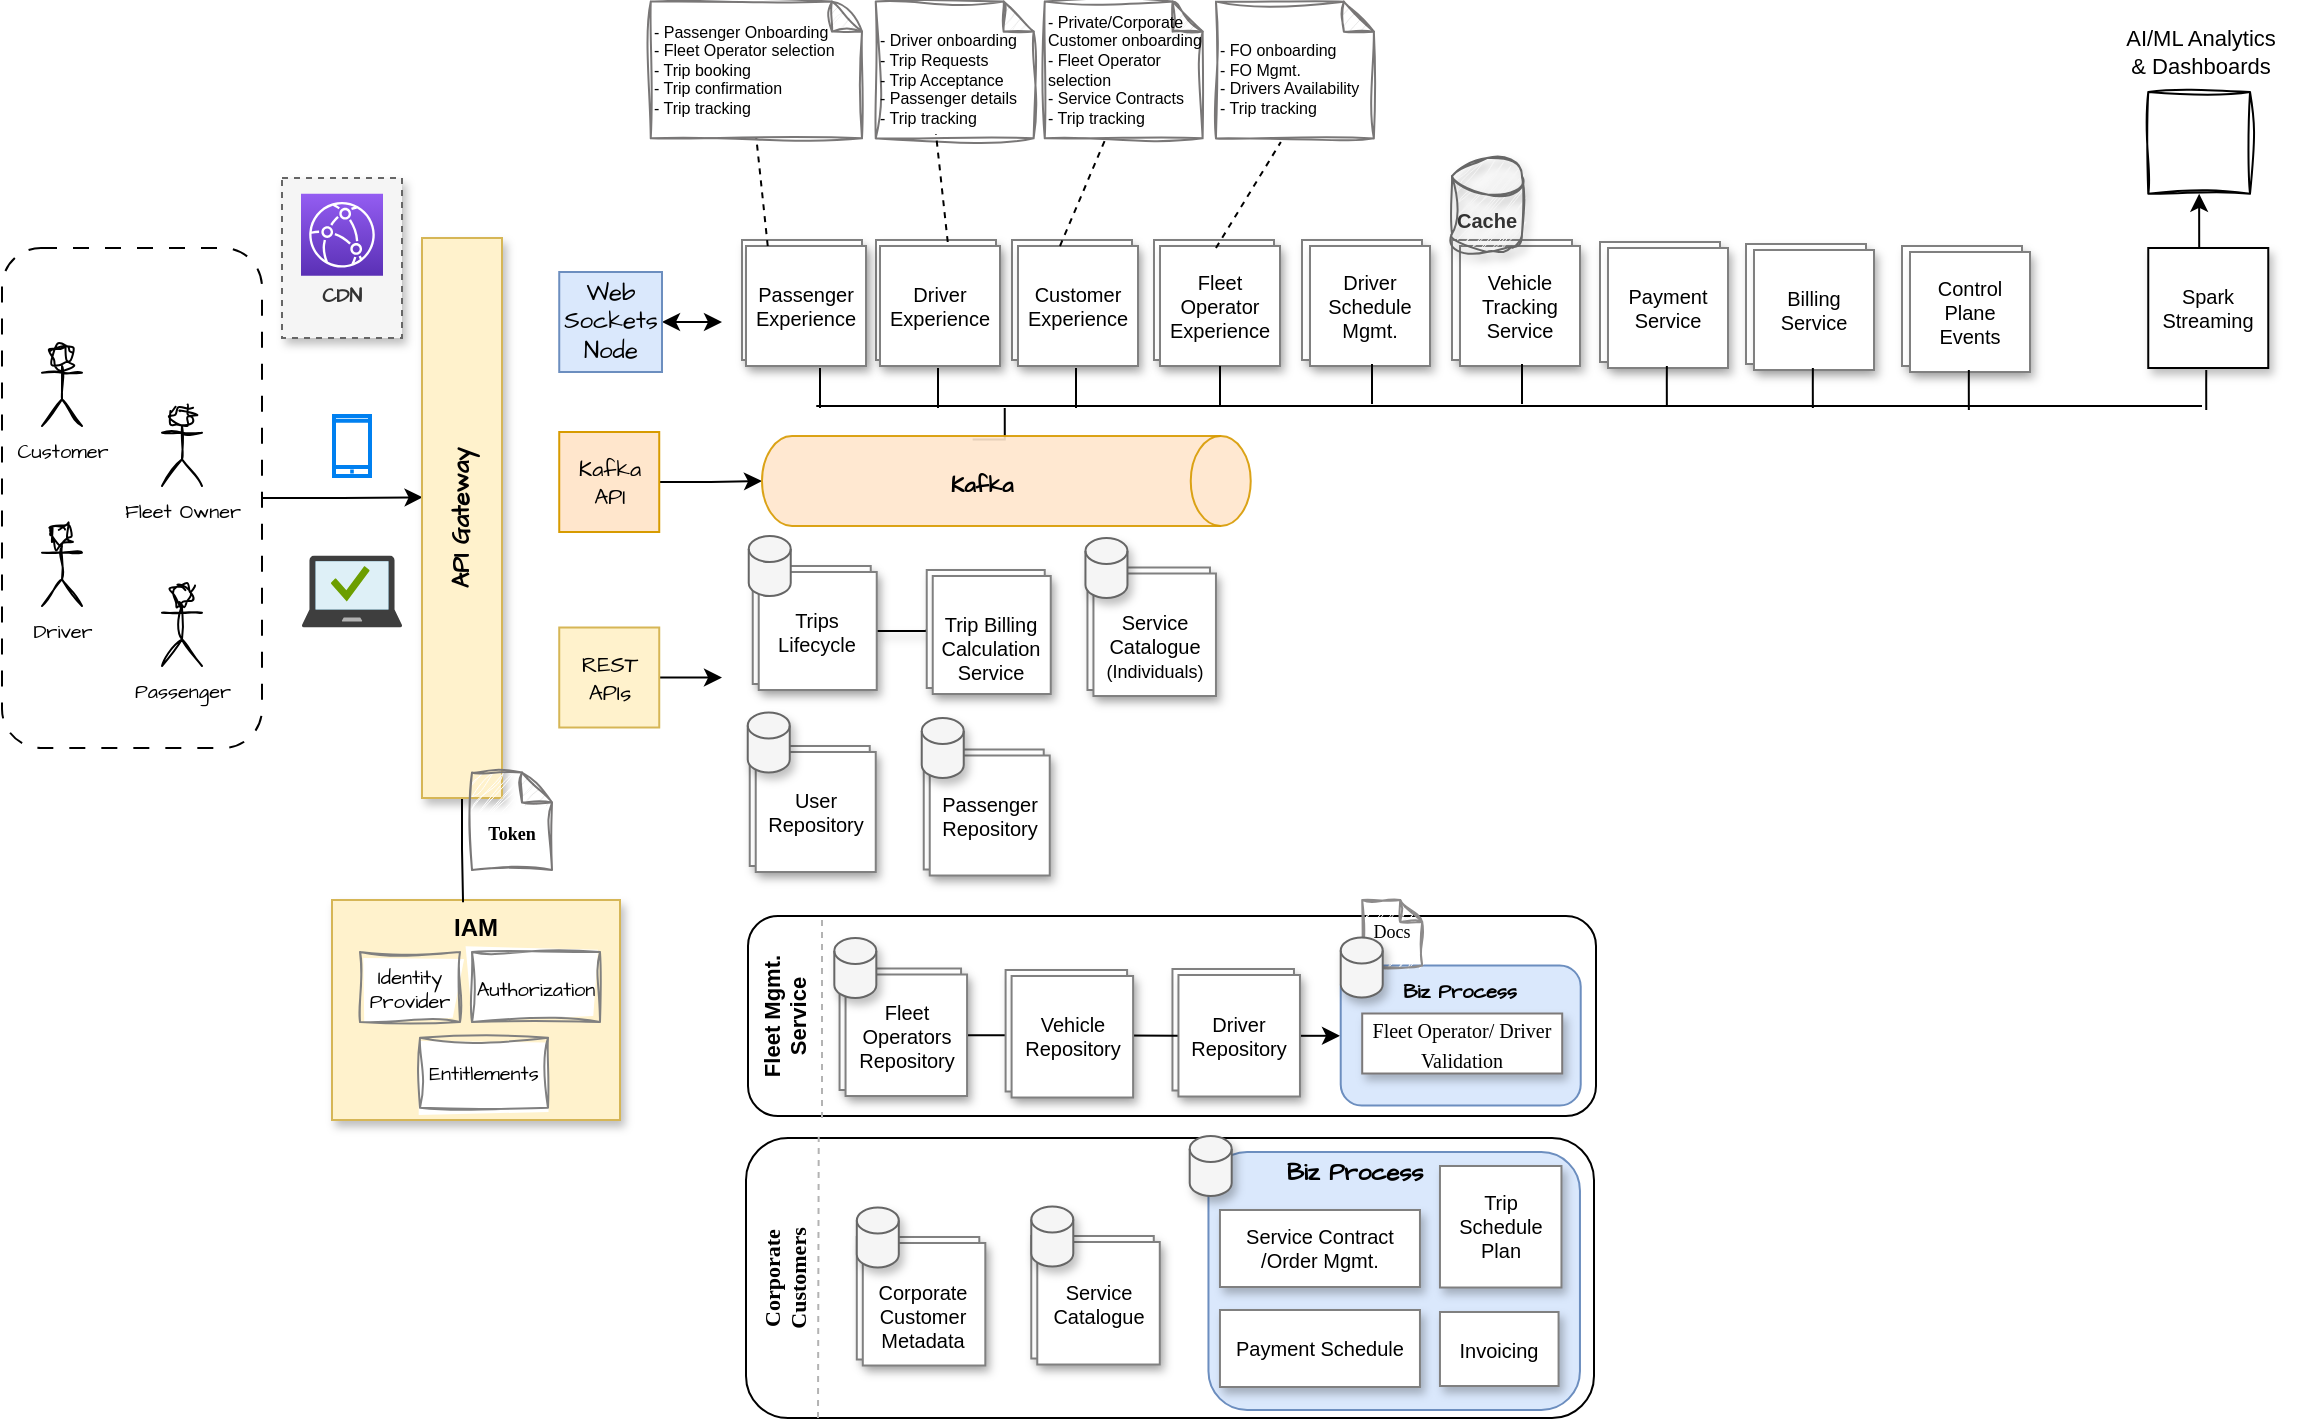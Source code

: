 <mxfile version="21.3.5" type="github" pages="5">
  <diagram name="Page-1" id="V92ixg-0RAFTT22dOkgu">
    <mxGraphModel dx="1027" dy="570" grid="1" gridSize="10" guides="1" tooltips="1" connect="1" arrows="1" fold="1" page="1" pageScale="1" pageWidth="850" pageHeight="1100" background="none" math="0" shadow="0">
      <root>
        <mxCell id="0" />
        <mxCell id="1" parent="0" />
        <mxCell id="0QTfjmnphtx62XTNxUjf-14" value="Passenger Experience" style="whiteSpace=wrap;html=1;aspect=fixed;fontFamily=Helvetica;fontSize=10;shadow=1;strokeColor=#808080;" parent="1" vertex="1">
          <mxGeometry x="390" y="231" width="60" height="60" as="geometry" />
        </mxCell>
        <mxCell id="0QTfjmnphtx62XTNxUjf-4" value="Driver Experience" style="whiteSpace=wrap;html=1;aspect=fixed;fontFamily=Helvetica;fontSize=10;shadow=1;strokeColor=#808080;" parent="1" vertex="1">
          <mxGeometry x="457" y="231" width="60" height="60" as="geometry" />
        </mxCell>
        <mxCell id="0QTfjmnphtx62XTNxUjf-3" value="Fleet Mgmt. Service" style="rounded=1;whiteSpace=wrap;html=1;verticalAlign=top;fontSize=11;spacing=1;horizontal=0;fontStyle=1" parent="1" vertex="1">
          <mxGeometry x="393" y="569" width="424" height="100" as="geometry" />
        </mxCell>
        <mxCell id="5c2esexYCp1m744AWgr7-60" value="Corporate Customer Experience" style="whiteSpace=wrap;html=1;aspect=fixed;fontFamily=Helvetica;fontSize=10;shadow=1;strokeColor=#808080;" parent="1" vertex="1">
          <mxGeometry x="525" y="231" width="60" height="60" as="geometry" />
        </mxCell>
        <mxCell id="5c2esexYCp1m744AWgr7-59" value="Fleet Owner Experience" style="whiteSpace=wrap;html=1;aspect=fixed;fontFamily=Helvetica;fontSize=10;shadow=1;strokeColor=#808080;" parent="1" vertex="1">
          <mxGeometry x="596" y="231" width="60" height="60" as="geometry" />
        </mxCell>
        <mxCell id="5c2esexYCp1m744AWgr7-58" value="Payment Service" style="whiteSpace=wrap;html=1;aspect=fixed;fontFamily=Helvetica;fontSize=10;shadow=1;strokeColor=#808080;" parent="1" vertex="1">
          <mxGeometry x="819" y="232" width="60" height="60" as="geometry" />
        </mxCell>
        <mxCell id="5c2esexYCp1m744AWgr7-57" value="Driver Schedule Mgmt." style="whiteSpace=wrap;html=1;aspect=fixed;fontFamily=Helvetica;fontSize=10;shadow=1;strokeColor=#808080;" parent="1" vertex="1">
          <mxGeometry x="670" y="231" width="60" height="60" as="geometry" />
        </mxCell>
        <mxCell id="5c2esexYCp1m744AWgr7-33" value="IAM" style="rounded=0;whiteSpace=wrap;html=1;fillColor=#fff2cc;strokeColor=#d6b656;shadow=1;verticalAlign=top;fontStyle=1" parent="1" vertex="1">
          <mxGeometry x="185" y="561" width="144" height="110" as="geometry" />
        </mxCell>
        <mxCell id="5c2esexYCp1m744AWgr7-19" value="Corporate &lt;br&gt;Customers" style="rounded=1;whiteSpace=wrap;html=1;horizontal=0;align=center;verticalAlign=top;fontFamily=Verdana;shadow=0;fontSize=11;fontStyle=1" parent="1" vertex="1">
          <mxGeometry x="392" y="680" width="424" height="140" as="geometry" />
        </mxCell>
        <mxCell id="yO1S-MYi9vA0boYuNNXx-58" value="Trips Lifecycle" style="whiteSpace=wrap;html=1;aspect=fixed;fontFamily=Helvetica;fontSize=10;shadow=1;strokeColor=#808080;" parent="1" vertex="1">
          <mxGeometry x="395.37" y="394" width="59" height="59" as="geometry" />
        </mxCell>
        <mxCell id="yO1S-MYi9vA0boYuNNXx-15" value="" style="rounded=1;whiteSpace=wrap;html=1;fontFamily=Verdana;fillColor=#dae8fc;strokeColor=#6c8ebf;glass=0;" parent="1" vertex="1">
          <mxGeometry x="623.23" y="687" width="185.75" height="129" as="geometry" />
        </mxCell>
        <mxCell id="XAgePhCk2vM__aNo4kLR-15" style="edgeStyle=orthogonalEdgeStyle;rounded=0;orthogonalLoop=1;jettySize=auto;html=1;exitX=1;exitY=0.5;exitDx=0;exitDy=0;fontSize=10;fontFamily=Architects Daughter;fontSource=https%3A%2F%2Ffonts.googleapis.com%2Fcss%3Ffamily%3DArchitects%2BDaughter;entryX=0.007;entryY=0.463;entryDx=0;entryDy=0;entryPerimeter=0;" parent="1" source="XAgePhCk2vM__aNo4kLR-14" target="XAgePhCk2vM__aNo4kLR-17" edge="1">
          <mxGeometry relative="1" as="geometry">
            <mxPoint x="190" y="372" as="targetPoint" />
          </mxGeometry>
        </mxCell>
        <mxCell id="XAgePhCk2vM__aNo4kLR-14" value="" style="rounded=1;whiteSpace=wrap;html=1;dashed=1;dashPattern=8 8;fontFamily=Architects Daughter;fontSource=https%3A%2F%2Ffonts.googleapis.com%2Fcss%3Ffamily%3DArchitects%2BDaughter;" parent="1" vertex="1">
          <mxGeometry x="20" y="235" width="130" height="250" as="geometry" />
        </mxCell>
        <mxCell id="XAgePhCk2vM__aNo4kLR-3" value="Customer" style="shape=umlActor;verticalLabelPosition=bottom;verticalAlign=top;html=1;outlineConnect=0;fontFamily=Architects Daughter;fontSource=https%3A%2F%2Ffonts.googleapis.com%2Fcss%3Ffamily%3DArchitects%2BDaughter;fontSize=10;sketch=1;curveFitting=1;jiggle=2;" parent="1" vertex="1">
          <mxGeometry x="40" y="284" width="20" height="40" as="geometry" />
        </mxCell>
        <mxCell id="XAgePhCk2vM__aNo4kLR-4" value="" style="html=1;verticalLabelPosition=bottom;align=center;labelBackgroundColor=#ffffff;verticalAlign=top;strokeWidth=2;strokeColor=#0080F0;shadow=0;dashed=0;shape=mxgraph.ios7.icons.smartphone;fontSize=10;fontFamily=Architects Daughter;fontSource=https%3A%2F%2Ffonts.googleapis.com%2Fcss%3Ffamily%3DArchitects%2BDaughter;" parent="1" vertex="1">
          <mxGeometry x="186" y="319" width="18" height="30" as="geometry" />
        </mxCell>
        <mxCell id="XAgePhCk2vM__aNo4kLR-5" value="" style="image;sketch=0;aspect=fixed;html=1;points=[];align=center;fontSize=10;image=img/lib/mscae/Managed_Desktop.svg;fontFamily=Architects Daughter;fontSource=https%3A%2F%2Ffonts.googleapis.com%2Fcss%3Ffamily%3DArchitects%2BDaughter;" parent="1" vertex="1">
          <mxGeometry x="170" y="388.75" width="50" height="36" as="geometry" />
        </mxCell>
        <mxCell id="XAgePhCk2vM__aNo4kLR-9" value="Driver" style="shape=umlActor;verticalLabelPosition=bottom;verticalAlign=top;html=1;outlineConnect=0;fontFamily=Architects Daughter;fontSource=https%3A%2F%2Ffonts.googleapis.com%2Fcss%3Ffamily%3DArchitects%2BDaughter;fontSize=10;sketch=1;curveFitting=1;jiggle=2;" parent="1" vertex="1">
          <mxGeometry x="40" y="374" width="20" height="40" as="geometry" />
        </mxCell>
        <mxCell id="XAgePhCk2vM__aNo4kLR-11" value="Fleet Owner" style="shape=umlActor;verticalLabelPosition=bottom;verticalAlign=top;html=1;outlineConnect=0;fontFamily=Architects Daughter;fontSource=https%3A%2F%2Ffonts.googleapis.com%2Fcss%3Ffamily%3DArchitects%2BDaughter;fontSize=10;sketch=1;curveFitting=1;jiggle=2;" parent="1" vertex="1">
          <mxGeometry x="100" y="314" width="20" height="40" as="geometry" />
        </mxCell>
        <mxCell id="XAgePhCk2vM__aNo4kLR-12" value="Passenger" style="shape=umlActor;verticalLabelPosition=bottom;verticalAlign=top;html=1;outlineConnect=0;fontFamily=Architects Daughter;fontSource=https%3A%2F%2Ffonts.googleapis.com%2Fcss%3Ffamily%3DArchitects%2BDaughter;fontSize=10;sketch=1;curveFitting=1;jiggle=2;" parent="1" vertex="1">
          <mxGeometry x="100" y="404" width="20" height="40" as="geometry" />
        </mxCell>
        <mxCell id="5c2esexYCp1m744AWgr7-34" style="edgeStyle=orthogonalEdgeStyle;rounded=0;orthogonalLoop=1;jettySize=auto;html=1;exitX=0.5;exitY=1;exitDx=0;exitDy=0;entryX=0.455;entryY=0.01;entryDx=0;entryDy=0;entryPerimeter=0;endArrow=none;endFill=0;" parent="1" source="XAgePhCk2vM__aNo4kLR-17" target="5c2esexYCp1m744AWgr7-33" edge="1">
          <mxGeometry relative="1" as="geometry" />
        </mxCell>
        <mxCell id="XAgePhCk2vM__aNo4kLR-17" value="API Gateway" style="rounded=0;whiteSpace=wrap;html=1;horizontal=0;verticalAlign=middle;fontFamily=Architects Daughter;fontSource=https%3A%2F%2Ffonts.googleapis.com%2Fcss%3Ffamily%3DArchitects%2BDaughter;fontStyle=1;fontSize=12;fillColor=#fff2cc;strokeColor=#d6b656;shadow=1;" parent="1" vertex="1">
          <mxGeometry x="230" y="230" width="40" height="280" as="geometry" />
        </mxCell>
        <mxCell id="yO1S-MYi9vA0boYuNNXx-77" style="edgeStyle=orthogonalEdgeStyle;rounded=0;orthogonalLoop=1;jettySize=auto;html=1;exitX=1;exitY=0.5;exitDx=0;exitDy=0;" parent="1" source="XAgePhCk2vM__aNo4kLR-18" edge="1">
          <mxGeometry relative="1" as="geometry">
            <mxPoint x="380" y="450" as="targetPoint" />
          </mxGeometry>
        </mxCell>
        <mxCell id="XAgePhCk2vM__aNo4kLR-18" value="REST APIs" style="whiteSpace=wrap;html=1;aspect=fixed;fontFamily=Architects Daughter;fontSource=https%3A%2F%2Ffonts.googleapis.com%2Fcss%3Ffamily%3DArchitects%2BDaughter;fontSize=11;strokeColor=#d6b656;shadow=0;fillColor=#fff2cc;" parent="1" vertex="1">
          <mxGeometry x="298.62" y="424.75" width="50" height="50" as="geometry" />
        </mxCell>
        <mxCell id="yO1S-MYi9vA0boYuNNXx-27" style="edgeStyle=orthogonalEdgeStyle;rounded=0;orthogonalLoop=1;jettySize=auto;html=1;strokeColor=default;exitX=1;exitY=0.5;exitDx=0;exitDy=0;entryX=0.5;entryY=1;entryDx=0;entryDy=0;entryPerimeter=0;" parent="1" source="XAgePhCk2vM__aNo4kLR-20" target="XAgePhCk2vM__aNo4kLR-21" edge="1">
          <mxGeometry relative="1" as="geometry">
            <mxPoint x="348.62" y="350" as="sourcePoint" />
            <mxPoint x="427.37" y="350.5" as="targetPoint" />
          </mxGeometry>
        </mxCell>
        <mxCell id="XAgePhCk2vM__aNo4kLR-20" value="Kafka API" style="whiteSpace=wrap;html=1;aspect=fixed;fontFamily=Architects Daughter;fontSource=https%3A%2F%2Ffonts.googleapis.com%2Fcss%3Ffamily%3DArchitects%2BDaughter;fontSize=11;strokeColor=#d79b00;shadow=0;fillColor=#ffe6cc;" parent="1" vertex="1">
          <mxGeometry x="298.62" y="327" width="50" height="50" as="geometry" />
        </mxCell>
        <mxCell id="yO1S-MYi9vA0boYuNNXx-8" style="edgeStyle=orthogonalEdgeStyle;rounded=0;orthogonalLoop=1;jettySize=auto;html=1;exitX=0.04;exitY=0.569;exitDx=0;exitDy=0;exitPerimeter=0;endArrow=none;endFill=0;fontFamily=Architects Daughter;fontSource=https%3A%2F%2Ffonts.googleapis.com%2Fcss%3Ffamily%3DArchitects%2BDaughter;strokeColor=default;" parent="1" source="XAgePhCk2vM__aNo4kLR-21" edge="1">
          <mxGeometry relative="1" as="geometry">
            <mxPoint x="521.37" y="315" as="targetPoint" />
          </mxGeometry>
        </mxCell>
        <mxCell id="XAgePhCk2vM__aNo4kLR-21" value="Kafka" style="shape=cylinder3;whiteSpace=wrap;html=1;boundedLbl=1;backgroundOutline=1;size=15;direction=south;fontFamily=Architects Daughter;strokeColor=#d79b00;fillColor=#ffe6cc;shadow=0;opacity=90;fontStyle=1;fontSize=11;fontSource=https%3A%2F%2Ffonts.googleapis.com%2Fcss%3Ffamily%3DArchitects%2BDaughter;spacingTop=2;" parent="1" vertex="1">
          <mxGeometry x="400" y="329" width="244.37" height="45" as="geometry" />
        </mxCell>
        <mxCell id="XAgePhCk2vM__aNo4kLR-27" value="Customer Metadata" style="whiteSpace=wrap;html=1;aspect=fixed;fontFamily=Helvetica;fontSize=10;fontStyle=0;shadow=1;strokeColor=#808080;" parent="1" vertex="1">
          <mxGeometry x="447.4" y="729.5" width="61.25" height="61.25" as="geometry" />
        </mxCell>
        <mxCell id="XAgePhCk2vM__aNo4kLR-42" value="Passenger Experience" style="whiteSpace=wrap;html=1;aspect=fixed;fontFamily=Helvetica;fontSize=10;shadow=1;strokeColor=#808080;" parent="1" vertex="1">
          <mxGeometry x="392" y="234" width="60" height="60" as="geometry" />
        </mxCell>
        <mxCell id="XAgePhCk2vM__aNo4kLR-46" value="Driver Experience" style="whiteSpace=wrap;html=1;aspect=fixed;fontFamily=Helvetica;fontSize=10;shadow=1;strokeColor=#808080;" parent="1" vertex="1">
          <mxGeometry x="459" y="234" width="60" height="60" as="geometry" />
        </mxCell>
        <mxCell id="XAgePhCk2vM__aNo4kLR-50" value="Customer Experience" style="whiteSpace=wrap;html=1;aspect=fixed;fontFamily=Helvetica;fontSize=10;shadow=1;strokeColor=#808080;" parent="1" vertex="1">
          <mxGeometry x="528" y="234" width="60" height="60" as="geometry" />
        </mxCell>
        <mxCell id="yO1S-MYi9vA0boYuNNXx-57" style="edgeStyle=orthogonalEdgeStyle;rounded=0;orthogonalLoop=1;jettySize=auto;html=1;exitX=1;exitY=0.5;exitDx=0;exitDy=0;entryX=0;entryY=0.5;entryDx=0;entryDy=0;endArrow=none;endFill=0;shadow=1;fontFamily=Helvetica;" parent="1" source="XAgePhCk2vM__aNo4kLR-54" target="yO1S-MYi9vA0boYuNNXx-56" edge="1">
          <mxGeometry relative="1" as="geometry" />
        </mxCell>
        <mxCell id="XAgePhCk2vM__aNo4kLR-54" value="Trips Lifecycle" style="whiteSpace=wrap;html=1;aspect=fixed;fontFamily=Helvetica;fontSize=10;shadow=1;strokeColor=#808080;" parent="1" vertex="1">
          <mxGeometry x="398.37" y="397" width="59" height="59" as="geometry" />
        </mxCell>
        <mxCell id="XAgePhCk2vM__aNo4kLR-55" value="Fleet Operator Experience" style="whiteSpace=wrap;html=1;aspect=fixed;fontFamily=Helvetica;fontSize=10;shadow=1;strokeColor=#808080;" parent="1" vertex="1">
          <mxGeometry x="599" y="234" width="60" height="60" as="geometry" />
        </mxCell>
        <mxCell id="XAgePhCk2vM__aNo4kLR-58" value="Trip Schedule Plan" style="whiteSpace=wrap;html=1;aspect=fixed;fontFamily=Helvetica;fontSize=10;shadow=1;strokeColor=#808080;" parent="1" vertex="1">
          <mxGeometry x="738.98" y="694" width="60.75" height="60.75" as="geometry" />
        </mxCell>
        <mxCell id="yO1S-MYi9vA0boYuNNXx-6" value="" style="endArrow=none;html=1;rounded=0;fontFamily=Helvetica;strokeColor=default;" parent="1" edge="1">
          <mxGeometry width="50" height="50" relative="1" as="geometry">
            <mxPoint x="427.13" y="314" as="sourcePoint" />
            <mxPoint x="1120" y="314" as="targetPoint" />
          </mxGeometry>
        </mxCell>
        <mxCell id="yO1S-MYi9vA0boYuNNXx-9" style="edgeStyle=orthogonalEdgeStyle;rounded=0;orthogonalLoop=1;jettySize=auto;html=1;exitX=0;exitY=0.5;exitDx=0;exitDy=0;exitPerimeter=0;endArrow=none;endFill=0;fontFamily=Helvetica;strokeColor=default;" parent="1" edge="1">
          <mxGeometry relative="1" as="geometry">
            <mxPoint x="429" y="295" as="targetPoint" />
            <mxPoint x="429" y="315" as="sourcePoint" />
            <Array as="points">
              <mxPoint x="429" y="303" />
              <mxPoint x="429" y="303" />
            </Array>
          </mxGeometry>
        </mxCell>
        <mxCell id="yO1S-MYi9vA0boYuNNXx-10" style="edgeStyle=orthogonalEdgeStyle;rounded=0;orthogonalLoop=1;jettySize=auto;html=1;exitX=0;exitY=0.5;exitDx=0;exitDy=0;exitPerimeter=0;endArrow=none;endFill=0;fontFamily=Helvetica;strokeColor=default;" parent="1" edge="1">
          <mxGeometry relative="1" as="geometry">
            <mxPoint x="488" y="295" as="targetPoint" />
            <mxPoint x="488" y="315" as="sourcePoint" />
            <Array as="points">
              <mxPoint x="488" y="303" />
              <mxPoint x="488" y="303" />
            </Array>
          </mxGeometry>
        </mxCell>
        <mxCell id="yO1S-MYi9vA0boYuNNXx-11" style="edgeStyle=orthogonalEdgeStyle;rounded=0;orthogonalLoop=1;jettySize=auto;html=1;exitX=0;exitY=0.5;exitDx=0;exitDy=0;exitPerimeter=0;endArrow=none;endFill=0;fontFamily=Helvetica;strokeColor=default;" parent="1" edge="1">
          <mxGeometry relative="1" as="geometry">
            <mxPoint x="557" y="295" as="targetPoint" />
            <mxPoint x="557" y="315" as="sourcePoint" />
            <Array as="points">
              <mxPoint x="557" y="303" />
              <mxPoint x="557" y="303" />
            </Array>
          </mxGeometry>
        </mxCell>
        <mxCell id="yO1S-MYi9vA0boYuNNXx-12" style="edgeStyle=orthogonalEdgeStyle;rounded=0;orthogonalLoop=1;jettySize=auto;html=1;exitX=0;exitY=0.5;exitDx=0;exitDy=0;exitPerimeter=0;endArrow=none;endFill=0;fontFamily=Helvetica;strokeColor=default;" parent="1" edge="1">
          <mxGeometry relative="1" as="geometry">
            <mxPoint x="629" y="294" as="targetPoint" />
            <mxPoint x="629" y="314" as="sourcePoint" />
            <Array as="points">
              <mxPoint x="629" y="302" />
              <mxPoint x="629" y="302" />
            </Array>
          </mxGeometry>
        </mxCell>
        <mxCell id="yO1S-MYi9vA0boYuNNXx-16" value="Biz Process" style="text;html=1;strokeColor=none;fillColor=none;align=center;verticalAlign=middle;whiteSpace=wrap;rounded=0;horizontal=1;fontStyle=1;fontFamily=Architects Daughter;fontSource=https%3A%2F%2Ffonts.googleapis.com%2Fcss%3Ffamily%3DArchitects%2BDaughter;" parent="1" vertex="1">
          <mxGeometry x="652.65" y="682.5" width="87.43" height="30" as="geometry" />
        </mxCell>
        <mxCell id="yO1S-MYi9vA0boYuNNXx-17" value="Service Contract /Order Mgmt." style="rounded=0;whiteSpace=wrap;html=1;fontFamily=Helvetica;shadow=1;strokeColor=#808080;fontSize=10;" parent="1" vertex="1">
          <mxGeometry x="628.98" y="716" width="100" height="38.5" as="geometry" />
        </mxCell>
        <mxCell id="yO1S-MYi9vA0boYuNNXx-46" style="edgeStyle=orthogonalEdgeStyle;rounded=0;orthogonalLoop=1;jettySize=auto;html=1;exitX=0.5;exitY=0;exitDx=0;exitDy=0;entryX=0.5;entryY=1;entryDx=0;entryDy=0;fontFamily=Helvetica;" parent="1" source="yO1S-MYi9vA0boYuNNXx-29" target="yO1S-MYi9vA0boYuNNXx-45" edge="1">
          <mxGeometry relative="1" as="geometry" />
        </mxCell>
        <mxCell id="yO1S-MYi9vA0boYuNNXx-29" value="Spark Streaming" style="whiteSpace=wrap;html=1;aspect=fixed;fontFamily=Helvetica;fontSize=10;fontStyle=0;shadow=1;" parent="1" vertex="1">
          <mxGeometry x="1093.13" y="235" width="60" height="60" as="geometry" />
        </mxCell>
        <mxCell id="yO1S-MYi9vA0boYuNNXx-41" style="edgeStyle=orthogonalEdgeStyle;rounded=0;orthogonalLoop=1;jettySize=auto;html=1;exitX=0;exitY=0.5;exitDx=0;exitDy=0;exitPerimeter=0;endArrow=none;endFill=0;fontFamily=Helvetica;strokeColor=default;" parent="1" edge="1">
          <mxGeometry relative="1" as="geometry">
            <mxPoint x="1122.13" y="296" as="targetPoint" />
            <mxPoint x="1122.13" y="316" as="sourcePoint" />
            <Array as="points">
              <mxPoint x="1122.13" y="304" />
              <mxPoint x="1122.13" y="304" />
            </Array>
          </mxGeometry>
        </mxCell>
        <mxCell id="yO1S-MYi9vA0boYuNNXx-48" style="edgeStyle=orthogonalEdgeStyle;rounded=0;orthogonalLoop=1;jettySize=auto;html=1;exitX=1;exitY=0.5;exitDx=0;exitDy=0;startArrow=classic;startFill=1;" parent="1" source="yO1S-MYi9vA0boYuNNXx-42" edge="1">
          <mxGeometry relative="1" as="geometry">
            <mxPoint x="380" y="272" as="targetPoint" />
          </mxGeometry>
        </mxCell>
        <mxCell id="yO1S-MYi9vA0boYuNNXx-42" value="Web Sockets Node" style="rounded=0;whiteSpace=wrap;html=1;fontFamily=Architects Daughter;fontSource=https%3A%2F%2Ffonts.googleapis.com%2Fcss%3Ffamily%3DArchitects%2BDaughter;shadow=0;fillColor=#dae8fc;strokeColor=#6c8ebf;" parent="1" vertex="1">
          <mxGeometry x="298.62" y="247" width="51.38" height="50" as="geometry" />
        </mxCell>
        <mxCell id="yO1S-MYi9vA0boYuNNXx-45" value="" style="shape=image;html=1;verticalAlign=top;verticalLabelPosition=bottom;labelBackgroundColor=#ffffff;imageAspect=0;aspect=fixed;image=https://cdn3.iconfinder.com/data/icons/user-interface-169/32/dashboard-128.png;imageBorder=default;sketch=1;curveFitting=1;jiggle=2;" parent="1" vertex="1">
          <mxGeometry x="1093.13" y="157" width="50.88" height="50.88" as="geometry" />
        </mxCell>
        <mxCell id="yO1S-MYi9vA0boYuNNXx-47" value="&lt;font style=&quot;font-size: 11px;&quot;&gt;AI/ML Analytics &lt;br style=&quot;font-size: 11px;&quot;&gt;&amp;amp; Dashboards&lt;/font&gt;" style="text;html=1;align=center;verticalAlign=middle;resizable=0;points=[];autosize=1;strokeColor=none;fillColor=none;fontFamily=Helvetica;fontSize=11;" parent="1" vertex="1">
          <mxGeometry x="1068.57" y="117" width="100" height="40" as="geometry" />
        </mxCell>
        <mxCell id="yO1S-MYi9vA0boYuNNXx-49" value="Service Catalogue" style="whiteSpace=wrap;html=1;aspect=fixed;fontFamily=Verdana;fontSize=10;fontStyle=0;shadow=1;strokeColor=#808080;" parent="1" vertex="1">
          <mxGeometry x="534.64" y="729" width="61.25" height="61.25" as="geometry" />
        </mxCell>
        <mxCell id="yO1S-MYi9vA0boYuNNXx-54" value="" style="shape=cylinder3;whiteSpace=wrap;html=1;boundedLbl=1;backgroundOutline=1;size=6.498;fontFamily=Helvetica;fontSize=9;shadow=0;strokeColor=#666666;fillColor=#f5f5f5;fontColor=#333333;fillStyle=solid;" parent="1" vertex="1">
          <mxGeometry x="393.37" y="379" width="21" height="30" as="geometry" />
        </mxCell>
        <mxCell id="yO1S-MYi9vA0boYuNNXx-55" value="" style="shape=cylinder3;whiteSpace=wrap;html=1;boundedLbl=1;backgroundOutline=1;size=6.498;fontFamily=Verdana;fontSize=9;shadow=1;strokeColor=#666666;fillColor=#f5f5f5;fontColor=#333333;" parent="1" vertex="1">
          <mxGeometry x="613.85" y="679" width="21" height="30" as="geometry" />
        </mxCell>
        <mxCell id="yO1S-MYi9vA0boYuNNXx-56" value="Trip Payment Calculation Service" style="whiteSpace=wrap;html=1;aspect=fixed;fontFamily=Helvetica;fontSize=10;shadow=1;strokeColor=#808080;" parent="1" vertex="1">
          <mxGeometry x="482.37" y="396" width="59" height="59" as="geometry" />
        </mxCell>
        <mxCell id="yO1S-MYi9vA0boYuNNXx-59" value="&lt;br&gt;Trip Billing Calculation Service" style="whiteSpace=wrap;html=1;aspect=fixed;fontFamily=Helvetica;fontSize=10;shadow=1;strokeColor=#808080;" parent="1" vertex="1">
          <mxGeometry x="485.37" y="399" width="59" height="59" as="geometry" />
        </mxCell>
        <mxCell id="yO1S-MYi9vA0boYuNNXx-60" value="&lt;br&gt;Corporate Customer Metadata" style="whiteSpace=wrap;html=1;aspect=fixed;fontFamily=Helvetica;fontSize=10;fontStyle=0;shadow=1;strokeColor=#808080;" parent="1" vertex="1">
          <mxGeometry x="450.4" y="732.5" width="61.25" height="61.25" as="geometry" />
        </mxCell>
        <mxCell id="yO1S-MYi9vA0boYuNNXx-53" value="" style="shape=cylinder3;whiteSpace=wrap;html=1;boundedLbl=1;backgroundOutline=1;size=6.498;fontFamily=Helvetica;fontSize=9;shadow=1;strokeColor=#666666;fillColor=#f5f5f5;fontColor=#333333;" parent="1" vertex="1">
          <mxGeometry x="447.4" y="714.75" width="21" height="30" as="geometry" />
        </mxCell>
        <mxCell id="yO1S-MYi9vA0boYuNNXx-63" value="Service Catalogue" style="whiteSpace=wrap;html=1;aspect=fixed;fontFamily=Helvetica;fontSize=10;fontStyle=0;shadow=1;strokeColor=#808080;" parent="1" vertex="1">
          <mxGeometry x="537.64" y="732" width="61.25" height="61.25" as="geometry" />
        </mxCell>
        <mxCell id="yO1S-MYi9vA0boYuNNXx-50" value="" style="shape=cylinder3;whiteSpace=wrap;html=1;boundedLbl=1;backgroundOutline=1;size=6.498;fontFamily=Verdana;fontSize=9;shadow=1;strokeColor=#666666;fillColor=#f5f5f5;fontColor=#333333;" parent="1" vertex="1">
          <mxGeometry x="534.64" y="714.25" width="21" height="30" as="geometry" />
        </mxCell>
        <mxCell id="yO1S-MYi9vA0boYuNNXx-78" value="&lt;br&gt;&lt;br&gt;&lt;br&gt;&lt;b&gt;CDN&lt;/b&gt;" style="rounded=0;whiteSpace=wrap;fontFamily=Architects Daughter;fontSource=https%3A%2F%2Ffonts.googleapis.com%2Fcss%3Ffamily%3DArchitects%2BDaughter;fontStyle=0;shadow=1;glass=0;fontSize=10;labelBackgroundColor=none;labelBorderColor=none;html=1;horizontal=1;dashed=1;fillStyle=auto;strokeColor=#666666;fillColor=#f5f5f5;fontColor=#333333;" parent="1" vertex="1">
          <mxGeometry x="160" y="200" width="60" height="80" as="geometry" />
        </mxCell>
        <mxCell id="5c2esexYCp1m744AWgr7-2" value="Fleet Operators Repository" style="whiteSpace=wrap;html=1;aspect=fixed;fontFamily=Helvetica;fontSize=10;shadow=1;strokeColor=#808080;" parent="1" vertex="1">
          <mxGeometry x="438.78" y="595.25" width="60.75" height="60.75" as="geometry" />
        </mxCell>
        <mxCell id="5c2esexYCp1m744AWgr7-3" value="Drivers Repository" style="whiteSpace=wrap;html=1;aspect=fixed;fontFamily=Helvetica;fontSize=10;shadow=1;strokeColor=#808080;" parent="1" vertex="1">
          <mxGeometry x="605.23" y="595.5" width="60.75" height="60.75" as="geometry" />
        </mxCell>
        <mxCell id="5c2esexYCp1m744AWgr7-4" value="&lt;br&gt;Service Catalogue &lt;font style=&quot;font-size: 9px;&quot;&gt;(Private)&lt;/font&gt;" style="whiteSpace=wrap;html=1;aspect=fixed;fontFamily=Verdana;fontSize=10;fontStyle=0;shadow=1;strokeColor=#808080;" parent="1" vertex="1">
          <mxGeometry x="562.73" y="394.75" width="61.25" height="61.25" as="geometry" />
        </mxCell>
        <mxCell id="5c2esexYCp1m744AWgr7-43" style="edgeStyle=orthogonalEdgeStyle;rounded=0;orthogonalLoop=1;jettySize=auto;html=1;exitX=1;exitY=0.5;exitDx=0;exitDy=0;entryX=0;entryY=0.5;entryDx=0;entryDy=0;endArrow=none;endFill=0;" parent="1" source="5c2esexYCp1m744AWgr7-7" target="5c2esexYCp1m744AWgr7-9" edge="1">
          <mxGeometry relative="1" as="geometry" />
        </mxCell>
        <mxCell id="5c2esexYCp1m744AWgr7-7" value="Fleet Operators Repository" style="whiteSpace=wrap;html=1;aspect=fixed;fontFamily=Helvetica;fontSize=10;shadow=1;strokeColor=#808080;" parent="1" vertex="1">
          <mxGeometry x="441.78" y="598.25" width="60.75" height="60.75" as="geometry" />
        </mxCell>
        <mxCell id="5c2esexYCp1m744AWgr7-8" value="" style="shape=cylinder3;whiteSpace=wrap;html=1;boundedLbl=1;backgroundOutline=1;size=6.498;fontFamily=Helvetica;fontSize=9;shadow=1;strokeColor=#666666;fillColor=#f5f5f5;fontColor=#333333;" parent="1" vertex="1">
          <mxGeometry x="436.16" y="580" width="21" height="30" as="geometry" />
        </mxCell>
        <mxCell id="5c2esexYCp1m744AWgr7-48" value="" style="edgeStyle=orthogonalEdgeStyle;rounded=0;orthogonalLoop=1;jettySize=auto;html=1;" parent="1" source="5c2esexYCp1m744AWgr7-9" target="5c2esexYCp1m744AWgr7-47" edge="1">
          <mxGeometry relative="1" as="geometry" />
        </mxCell>
        <mxCell id="5c2esexYCp1m744AWgr7-9" value="Driver Repository" style="whiteSpace=wrap;html=1;aspect=fixed;fontFamily=Helvetica;fontSize=10;shadow=1;strokeColor=#808080;" parent="1" vertex="1">
          <mxGeometry x="608.23" y="598.5" width="60.75" height="60.75" as="geometry" />
        </mxCell>
        <mxCell id="5c2esexYCp1m744AWgr7-13" value="Passenger Repository" style="whiteSpace=wrap;html=1;aspect=fixed;fontFamily=Helvetica;fontSize=10;shadow=1;strokeColor=#808080;" parent="1" vertex="1">
          <mxGeometry x="480.87" y="485.75" width="60" height="60" as="geometry" />
        </mxCell>
        <mxCell id="5c2esexYCp1m744AWgr7-14" value="Passenger Repository" style="whiteSpace=wrap;html=1;aspect=fixed;fontFamily=Helvetica;fontSize=10;shadow=1;strokeColor=#808080;" parent="1" vertex="1">
          <mxGeometry x="483.87" y="488.75" width="60" height="60" as="geometry" />
        </mxCell>
        <mxCell id="5c2esexYCp1m744AWgr7-15" value="" style="shape=cylinder3;whiteSpace=wrap;html=1;boundedLbl=1;backgroundOutline=1;size=6.498;fontFamily=Helvetica;fontSize=9;shadow=1;strokeColor=#666666;fillColor=#f5f5f5;fontColor=#333333;" parent="1" vertex="1">
          <mxGeometry x="479.87" y="470" width="21" height="30" as="geometry" />
        </mxCell>
        <mxCell id="5c2esexYCp1m744AWgr7-20" value="" style="endArrow=none;html=1;rounded=0;entryX=0.108;entryY=-0.003;entryDx=0;entryDy=0;entryPerimeter=0;strokeColor=#B3B3B3;dashed=1;fontColor=#808080;" parent="1" edge="1">
          <mxGeometry width="50" height="50" relative="1" as="geometry">
            <mxPoint x="428" y="820" as="sourcePoint" />
            <mxPoint x="428.36" y="679.43" as="targetPoint" />
          </mxGeometry>
        </mxCell>
        <mxCell id="5c2esexYCp1m744AWgr7-28" value="Payment Service" style="whiteSpace=wrap;html=1;aspect=fixed;fontFamily=Helvetica;fontSize=10;shadow=1;strokeColor=#808080;" parent="1" vertex="1">
          <mxGeometry x="823" y="235" width="60" height="60" as="geometry" />
        </mxCell>
        <mxCell id="5c2esexYCp1m744AWgr7-29" value="Identity Provider" style="rounded=0;whiteSpace=wrap;html=1;fontFamily=Architects Daughter;fontSource=https%3A%2F%2Ffonts.googleapis.com%2Fcss%3Ffamily%3DArchitects%2BDaughter;fontSize=10;strokeColor=#808080;sketch=1;curveFitting=1;jiggle=2;" parent="1" vertex="1">
          <mxGeometry x="199" y="587" width="50" height="35" as="geometry" />
        </mxCell>
        <mxCell id="5c2esexYCp1m744AWgr7-30" value="Authorization" style="rounded=0;whiteSpace=wrap;html=1;fontFamily=Architects Daughter;fontSource=https%3A%2F%2Ffonts.googleapis.com%2Fcss%3Ffamily%3DArchitects%2BDaughter;fontSize=10;strokeColor=#808080;sketch=1;curveFitting=1;jiggle=2;" parent="1" vertex="1">
          <mxGeometry x="255" y="587" width="64" height="35" as="geometry" />
        </mxCell>
        <mxCell id="5c2esexYCp1m744AWgr7-31" value="Entitlements" style="rounded=0;whiteSpace=wrap;html=1;fontFamily=Architects Daughter;fontSource=https%3A%2F%2Ffonts.googleapis.com%2Fcss%3Ffamily%3DArchitects%2BDaughter;fontSize=10;strokeColor=#808080;sketch=1;curveFitting=1;jiggle=2;" parent="1" vertex="1">
          <mxGeometry x="229" y="629.88" width="64" height="35" as="geometry" />
        </mxCell>
        <mxCell id="5c2esexYCp1m744AWgr7-35" value="&lt;br style=&quot;font-size: 9px;&quot;&gt;Token" style="shape=note;whiteSpace=wrap;html=1;backgroundOutline=1;darkOpacity=0.05;size=15;sketch=1;curveFitting=1;jiggle=2;shadow=0;fillStyle=hachure;fontFamily=Verdana;fontSize=9;fontStyle=1;strokeColor=#797777;" parent="1" vertex="1">
          <mxGeometry x="255" y="497.25" width="40" height="48.75" as="geometry" />
        </mxCell>
        <mxCell id="5c2esexYCp1m744AWgr7-38" value="Passenger Repository" style="whiteSpace=wrap;html=1;aspect=fixed;fontFamily=Helvetica;fontSize=10;shadow=1;strokeColor=#808080;" parent="1" vertex="1">
          <mxGeometry x="393.87" y="484" width="60" height="60" as="geometry" />
        </mxCell>
        <mxCell id="5c2esexYCp1m744AWgr7-39" value="User Repository" style="whiteSpace=wrap;html=1;aspect=fixed;fontFamily=Helvetica;fontSize=10;shadow=1;strokeColor=#808080;" parent="1" vertex="1">
          <mxGeometry x="396.87" y="487" width="60" height="60" as="geometry" />
        </mxCell>
        <mxCell id="5c2esexYCp1m744AWgr7-40" value="" style="shape=cylinder3;whiteSpace=wrap;html=1;boundedLbl=1;backgroundOutline=1;size=6.498;fontFamily=Helvetica;fontSize=9;shadow=1;strokeColor=#666666;fillColor=#f5f5f5;fontColor=#333333;" parent="1" vertex="1">
          <mxGeometry x="392.87" y="467.25" width="21" height="30" as="geometry" />
        </mxCell>
        <mxCell id="5c2esexYCp1m744AWgr7-41" value="Driver Schedule Mgmt." style="whiteSpace=wrap;html=1;aspect=fixed;fontFamily=Helvetica;fontSize=10;shadow=1;strokeColor=#808080;" parent="1" vertex="1">
          <mxGeometry x="674" y="234" width="60" height="60" as="geometry" />
        </mxCell>
        <mxCell id="5c2esexYCp1m744AWgr7-44" style="edgeStyle=orthogonalEdgeStyle;rounded=0;orthogonalLoop=1;jettySize=auto;html=1;exitX=0;exitY=0.5;exitDx=0;exitDy=0;exitPerimeter=0;endArrow=none;endFill=0;fontFamily=Helvetica;strokeColor=default;" parent="1" edge="1">
          <mxGeometry relative="1" as="geometry">
            <mxPoint x="852.43" y="294" as="targetPoint" />
            <mxPoint x="852.43" y="314" as="sourcePoint" />
            <Array as="points">
              <mxPoint x="852.43" y="302" />
              <mxPoint x="852.43" y="302" />
            </Array>
          </mxGeometry>
        </mxCell>
        <mxCell id="5c2esexYCp1m744AWgr7-45" style="edgeStyle=orthogonalEdgeStyle;rounded=0;orthogonalLoop=1;jettySize=auto;html=1;exitX=0;exitY=0.5;exitDx=0;exitDy=0;exitPerimeter=0;endArrow=none;endFill=0;fontFamily=Helvetica;strokeColor=default;" parent="1" edge="1">
          <mxGeometry relative="1" as="geometry">
            <mxPoint x="705" y="293" as="targetPoint" />
            <mxPoint x="705" y="313" as="sourcePoint" />
            <Array as="points">
              <mxPoint x="705" y="301" />
              <mxPoint x="705" y="301" />
            </Array>
          </mxGeometry>
        </mxCell>
        <mxCell id="5c2esexYCp1m744AWgr7-47" value="&lt;b&gt;Biz Process&lt;/b&gt;" style="rounded=1;whiteSpace=wrap;html=1;fontSize=10;strokeColor=#6c8ebf;shadow=0;fillColor=#dae8fc;verticalAlign=top;fontFamily=Architects Daughter;fontSource=https%3A%2F%2Ffonts.googleapis.com%2Fcss%3Ffamily%3DArchitects%2BDaughter;" parent="1" vertex="1">
          <mxGeometry x="689.36" y="593.75" width="120" height="70" as="geometry" />
        </mxCell>
        <mxCell id="5c2esexYCp1m744AWgr7-50" value="&lt;font style=&quot;font-size: 10px;&quot; face=&quot;Verdana&quot;&gt;Fleet Operator/ Driver Validation&lt;/font&gt;" style="rounded=0;whiteSpace=wrap;html=1;strokeColor=#7c7979;shadow=1;" parent="1" vertex="1">
          <mxGeometry x="700.1" y="617.75" width="100" height="30" as="geometry" />
        </mxCell>
        <mxCell id="5c2esexYCp1m744AWgr7-52" value="Payment Schedule" style="rounded=0;whiteSpace=wrap;html=1;fontFamily=Helvetica;shadow=1;strokeColor=#808080;fontSize=10;" parent="1" vertex="1">
          <mxGeometry x="628.98" y="766" width="100" height="38.5" as="geometry" />
        </mxCell>
        <mxCell id="5c2esexYCp1m744AWgr7-53" value="Invoicing" style="rounded=0;whiteSpace=wrap;html=1;fontFamily=Helvetica;shadow=1;strokeColor=#808080;fontSize=10;" parent="1" vertex="1">
          <mxGeometry x="738.98" y="767" width="59.3" height="37" as="geometry" />
        </mxCell>
        <mxCell id="5c2esexYCp1m744AWgr7-54" value="Docs" style="shape=note;whiteSpace=wrap;html=1;backgroundOutline=1;darkOpacity=0.05;size=11;sketch=1;curveFitting=1;jiggle=2;shadow=0;fillStyle=hachure;fontFamily=Verdana;fontSize=9;fontStyle=0;strokeColor=#8d8b8b;" parent="1" vertex="1">
          <mxGeometry x="700.1" y="561" width="30" height="32.75" as="geometry" />
        </mxCell>
        <mxCell id="5c2esexYCp1m744AWgr7-55" value="" style="shape=cylinder3;whiteSpace=wrap;html=1;boundedLbl=1;backgroundOutline=1;size=6.498;fontFamily=Verdana;fontSize=9;shadow=1;strokeColor=#666666;fillColor=#f5f5f5;fontColor=#333333;" parent="1" vertex="1">
          <mxGeometry x="689.36" y="579.75" width="21" height="30" as="geometry" />
        </mxCell>
        <mxCell id="5c2esexYCp1m744AWgr7-56" value="&lt;br&gt;Service Catalogue &lt;font style=&quot;font-size: 9px;&quot;&gt;(Individuals)&lt;/font&gt;" style="whiteSpace=wrap;html=1;aspect=fixed;fontFamily=Helvetica;fontSize=10;fontStyle=0;shadow=1;strokeColor=#808080;" parent="1" vertex="1">
          <mxGeometry x="565.73" y="397.75" width="61.25" height="61.25" as="geometry" />
        </mxCell>
        <mxCell id="5c2esexYCp1m744AWgr7-12" value="" style="shape=cylinder3;whiteSpace=wrap;html=1;boundedLbl=1;backgroundOutline=1;size=6.498;fontFamily=Verdana;fontSize=9;shadow=1;strokeColor=#666666;fillColor=#f5f5f5;fontColor=#333333;" parent="1" vertex="1">
          <mxGeometry x="561.73" y="380" width="21" height="30" as="geometry" />
        </mxCell>
        <mxCell id="0QTfjmnphtx62XTNxUjf-1" value="Drivers Repository" style="whiteSpace=wrap;html=1;aspect=fixed;fontFamily=Helvetica;fontSize=10;shadow=1;strokeColor=#808080;" parent="1" vertex="1">
          <mxGeometry x="521.8" y="596" width="60.75" height="60.75" as="geometry" />
        </mxCell>
        <mxCell id="0QTfjmnphtx62XTNxUjf-2" value="Vehicle Repository" style="whiteSpace=wrap;html=1;aspect=fixed;fontFamily=Helvetica;fontSize=10;shadow=1;strokeColor=#808080;" parent="1" vertex="1">
          <mxGeometry x="524.8" y="599" width="60.75" height="60.75" as="geometry" />
        </mxCell>
        <mxCell id="0QTfjmnphtx62XTNxUjf-11" value="Driver Schedule Mgmt." style="whiteSpace=wrap;html=1;aspect=fixed;fontFamily=Helvetica;fontSize=10;shadow=1;strokeColor=#808080;" parent="1" vertex="1">
          <mxGeometry x="745" y="231" width="60" height="60" as="geometry" />
        </mxCell>
        <mxCell id="0QTfjmnphtx62XTNxUjf-12" value="Vehicle Tracking Service" style="whiteSpace=wrap;html=1;aspect=fixed;fontFamily=Helvetica;fontSize=10;shadow=1;strokeColor=#808080;" parent="1" vertex="1">
          <mxGeometry x="749" y="234" width="60" height="60" as="geometry" />
        </mxCell>
        <mxCell id="0QTfjmnphtx62XTNxUjf-13" style="edgeStyle=orthogonalEdgeStyle;rounded=0;orthogonalLoop=1;jettySize=auto;html=1;exitX=0;exitY=0.5;exitDx=0;exitDy=0;exitPerimeter=0;endArrow=none;endFill=0;fontFamily=Helvetica;strokeColor=default;" parent="1" edge="1">
          <mxGeometry relative="1" as="geometry">
            <mxPoint x="780" y="293" as="targetPoint" />
            <mxPoint x="780" y="313" as="sourcePoint" />
            <Array as="points">
              <mxPoint x="780" y="301" />
              <mxPoint x="780" y="301" />
            </Array>
          </mxGeometry>
        </mxCell>
        <mxCell id="0QTfjmnphtx62XTNxUjf-16" value="&lt;div style=&quot;font-size: 8px;&quot;&gt;&lt;div style=&quot;font-size: 8px;&quot;&gt;&lt;span style=&quot;font-family: Helvetica; background-color: initial; font-weight: normal; font-size: 8px;&quot;&gt;- Passenger Onboarding&lt;/span&gt;&lt;/div&gt;&lt;div style=&quot;font-size: 8px;&quot;&gt;&lt;span style=&quot;font-family: Helvetica; background-color: initial; font-weight: normal; font-size: 8px;&quot;&gt;- Fleet Operator selection&lt;/span&gt;&lt;br style=&quot;font-size: 8px;&quot;&gt;&lt;/div&gt;&lt;div style=&quot;font-size: 8px;&quot;&gt;&lt;span style=&quot;background-color: initial; font-weight: normal; font-size: 8px;&quot;&gt;&lt;font style=&quot;font-size: 8px;&quot; face=&quot;Helvetica&quot;&gt;- Trip booking&lt;/font&gt;&lt;/span&gt;&lt;/div&gt;&lt;div style=&quot;font-size: 8px;&quot;&gt;&lt;span style=&quot;background-color: initial; font-weight: normal; font-size: 8px;&quot;&gt;&lt;font style=&quot;font-size: 8px;&quot; face=&quot;Helvetica&quot;&gt;- Trip confirmation&lt;/font&gt;&lt;/span&gt;&lt;/div&gt;&lt;div style=&quot;font-size: 8px;&quot;&gt;&lt;span style=&quot;background-color: initial; font-weight: normal; font-size: 8px;&quot;&gt;&lt;font style=&quot;font-size: 8px;&quot; face=&quot;Helvetica&quot;&gt;- Trip tracking&lt;/font&gt;&lt;/span&gt;&lt;/div&gt;&lt;/div&gt;" style="shape=note;whiteSpace=wrap;html=1;backgroundOutline=1;darkOpacity=0.05;size=15;sketch=1;curveFitting=1;jiggle=2;shadow=0;fillStyle=hachure;fontFamily=Verdana;fontSize=8;fontStyle=1;strokeColor=#797777;align=left;" parent="1" vertex="1">
          <mxGeometry x="344.37" y="111.81" width="105.63" height="68.37" as="geometry" />
        </mxCell>
        <mxCell id="0QTfjmnphtx62XTNxUjf-17" value="&lt;div style=&quot;font-size: 8px;&quot;&gt;&lt;div style=&quot;font-size: 8px;&quot;&gt;&lt;span style=&quot;font-family: Helvetica; background-color: initial; font-weight: normal; font-size: 8px;&quot;&gt;&lt;br&gt;&lt;/span&gt;&lt;/div&gt;&lt;div style=&quot;font-size: 8px;&quot;&gt;&lt;span style=&quot;font-family: Helvetica; background-color: initial; font-weight: normal; font-size: 8px;&quot;&gt;- Driver onboarding&lt;/span&gt;&lt;/div&gt;&lt;div style=&quot;font-size: 8px;&quot;&gt;&lt;span style=&quot;font-family: Helvetica; background-color: initial; font-weight: normal; font-size: 8px;&quot;&gt;- Trip Requests&lt;/span&gt;&lt;br style=&quot;font-size: 8px;&quot;&gt;&lt;/div&gt;&lt;div style=&quot;font-size: 8px;&quot;&gt;&lt;span style=&quot;background-color: initial; font-weight: normal; font-size: 8px;&quot;&gt;&lt;font style=&quot;font-size: 8px;&quot; face=&quot;Helvetica&quot;&gt;- Trip Acceptance&lt;/font&gt;&lt;/span&gt;&lt;/div&gt;&lt;div style=&quot;font-size: 8px;&quot;&gt;&lt;span style=&quot;background-color: initial; font-weight: normal; font-size: 8px;&quot;&gt;&lt;font style=&quot;font-size: 8px;&quot; face=&quot;Helvetica&quot;&gt;- Passenger details&lt;/font&gt;&lt;/span&gt;&lt;/div&gt;&lt;div style=&quot;font-size: 8px;&quot;&gt;&lt;span style=&quot;background-color: initial; font-weight: normal; font-size: 8px;&quot;&gt;&lt;font style=&quot;font-size: 8px;&quot; face=&quot;Helvetica&quot;&gt;- Trip tracking&lt;/font&gt;&lt;/span&gt;&lt;/div&gt;&lt;/div&gt;" style="shape=note;whiteSpace=wrap;html=1;backgroundOutline=1;darkOpacity=0.05;size=15;sketch=1;curveFitting=1;jiggle=2;shadow=0;fillStyle=hachure;fontFamily=Verdana;fontSize=8;fontStyle=1;strokeColor=#797777;align=left;" parent="1" vertex="1">
          <mxGeometry x="456.87" y="111.81" width="78.95" height="68.37" as="geometry" />
        </mxCell>
        <mxCell id="0QTfjmnphtx62XTNxUjf-18" value="&lt;div style=&quot;font-size: 8px;&quot;&gt;&lt;div style=&quot;font-size: 8px;&quot;&gt;&lt;span style=&quot;font-family: Helvetica; background-color: initial; font-weight: normal; font-size: 8px;&quot;&gt;- Private/Corporate Customer onboarding&lt;/span&gt;&lt;br style=&quot;font-size: 8px;&quot;&gt;&lt;/div&gt;&lt;div style=&quot;font-size: 8px;&quot;&gt;&lt;span style=&quot;background-color: initial; font-weight: normal; font-size: 8px;&quot;&gt;&lt;font style=&quot;font-size: 8px;&quot; face=&quot;Helvetica&quot;&gt;- Fleet Operator selection&lt;/font&gt;&lt;/span&gt;&lt;/div&gt;&lt;div style=&quot;font-size: 8px;&quot;&gt;&lt;span style=&quot;background-color: initial; font-weight: normal; font-size: 8px;&quot;&gt;&lt;font style=&quot;font-size: 8px;&quot; face=&quot;Helvetica&quot;&gt;- Service Contracts&lt;/font&gt;&lt;/span&gt;&lt;/div&gt;&lt;div style=&quot;font-size: 8px;&quot;&gt;&lt;span style=&quot;background-color: initial; font-weight: normal; font-size: 8px;&quot;&gt;&lt;font style=&quot;font-size: 8px;&quot; face=&quot;Helvetica&quot;&gt;- Trip tracking&lt;/font&gt;&lt;/span&gt;&lt;/div&gt;&lt;/div&gt;" style="shape=note;whiteSpace=wrap;html=1;backgroundOutline=1;darkOpacity=0.05;size=15;sketch=1;curveFitting=1;jiggle=2;shadow=0;fillStyle=hachure;fontFamily=Verdana;fontSize=8;fontStyle=1;strokeColor=#797777;align=left;" parent="1" vertex="1">
          <mxGeometry x="541.37" y="111.81" width="78.95" height="68.37" as="geometry" />
        </mxCell>
        <mxCell id="0QTfjmnphtx62XTNxUjf-20" value="&lt;div style=&quot;font-size: 8px;&quot;&gt;&lt;div style=&quot;font-size: 8px;&quot;&gt;&lt;span style=&quot;font-family: Helvetica; background-color: initial; font-weight: normal; font-size: 8px;&quot;&gt;&lt;br&gt;&lt;/span&gt;&lt;/div&gt;&lt;div style=&quot;font-size: 8px;&quot;&gt;&lt;span style=&quot;font-family: Helvetica; background-color: initial; font-weight: normal; font-size: 8px;&quot;&gt;- FO onboarding&lt;/span&gt;&lt;/div&gt;&lt;div style=&quot;font-size: 8px;&quot;&gt;&lt;span style=&quot;font-family: Helvetica; background-color: initial; font-weight: normal; font-size: 8px;&quot;&gt;- FO Mgmt.&lt;/span&gt;&lt;br style=&quot;font-size: 8px;&quot;&gt;&lt;/div&gt;&lt;div style=&quot;font-size: 8px;&quot;&gt;&lt;span style=&quot;font-family: Helvetica; background-color: initial; font-weight: normal;&quot;&gt;- Drivers Availability&lt;/span&gt;&lt;br&gt;&lt;/div&gt;&lt;div style=&quot;font-size: 8px;&quot;&gt;&lt;span style=&quot;background-color: initial; font-weight: normal; font-size: 8px;&quot;&gt;&lt;font style=&quot;font-size: 8px;&quot; face=&quot;Helvetica&quot;&gt;- Trip tracking&lt;/font&gt;&lt;/span&gt;&lt;/div&gt;&lt;/div&gt;" style="shape=note;whiteSpace=wrap;html=1;backgroundOutline=1;darkOpacity=0.05;size=15;sketch=1;curveFitting=1;jiggle=2;shadow=0;fillStyle=hachure;fontFamily=Verdana;fontSize=8;fontStyle=1;strokeColor=#797777;align=left;" parent="1" vertex="1">
          <mxGeometry x="626.98" y="111.82" width="78.95" height="68.37" as="geometry" />
        </mxCell>
        <mxCell id="0QTfjmnphtx62XTNxUjf-21" value="" style="endArrow=none;dashed=1;html=1;rounded=0;entryX=0.5;entryY=1;entryDx=0;entryDy=0;entryPerimeter=0;" parent="1" target="0QTfjmnphtx62XTNxUjf-16" edge="1">
          <mxGeometry width="50" height="50" relative="1" as="geometry">
            <mxPoint x="402.87" y="234" as="sourcePoint" />
            <mxPoint x="452.87" y="184" as="targetPoint" />
          </mxGeometry>
        </mxCell>
        <mxCell id="0QTfjmnphtx62XTNxUjf-22" value="" style="endArrow=none;dashed=1;html=1;rounded=0;entryX=0.5;entryY=1;entryDx=0;entryDy=0;entryPerimeter=0;" parent="1" edge="1">
          <mxGeometry width="50" height="50" relative="1" as="geometry">
            <mxPoint x="492.87" y="232" as="sourcePoint" />
            <mxPoint x="487" y="178" as="targetPoint" />
          </mxGeometry>
        </mxCell>
        <mxCell id="0QTfjmnphtx62XTNxUjf-23" value="" style="endArrow=none;dashed=1;html=1;rounded=0;entryX=0.5;entryY=1;entryDx=0;entryDy=0;entryPerimeter=0;exitX=0.5;exitY=0;exitDx=0;exitDy=0;" parent="1" edge="1">
          <mxGeometry width="50" height="50" relative="1" as="geometry">
            <mxPoint x="549" y="234" as="sourcePoint" />
            <mxPoint x="571.845" y="180.18" as="targetPoint" />
          </mxGeometry>
        </mxCell>
        <mxCell id="0QTfjmnphtx62XTNxUjf-24" value="" style="endArrow=none;dashed=1;html=1;rounded=0;entryX=0.411;entryY=1.026;entryDx=0;entryDy=0;entryPerimeter=0;exitX=0.5;exitY=0;exitDx=0;exitDy=0;" parent="1" target="0QTfjmnphtx62XTNxUjf-20" edge="1">
          <mxGeometry width="50" height="50" relative="1" as="geometry">
            <mxPoint x="626.98" y="235" as="sourcePoint" />
            <mxPoint x="649.825" y="181.18" as="targetPoint" />
          </mxGeometry>
        </mxCell>
        <mxCell id="0QTfjmnphtx62XTNxUjf-25" value="Payment Service" style="whiteSpace=wrap;html=1;aspect=fixed;fontFamily=Helvetica;fontSize=10;shadow=1;strokeColor=#808080;" parent="1" vertex="1">
          <mxGeometry x="892" y="233" width="60" height="60" as="geometry" />
        </mxCell>
        <mxCell id="0QTfjmnphtx62XTNxUjf-26" value="Billing&lt;br&gt;Service" style="whiteSpace=wrap;html=1;aspect=fixed;fontFamily=Helvetica;fontSize=10;shadow=1;strokeColor=#808080;" parent="1" vertex="1">
          <mxGeometry x="896" y="236" width="60" height="60" as="geometry" />
        </mxCell>
        <mxCell id="0QTfjmnphtx62XTNxUjf-27" style="edgeStyle=orthogonalEdgeStyle;rounded=0;orthogonalLoop=1;jettySize=auto;html=1;exitX=0;exitY=0.5;exitDx=0;exitDy=0;exitPerimeter=0;endArrow=none;endFill=0;fontFamily=Helvetica;strokeColor=default;" parent="1" edge="1">
          <mxGeometry relative="1" as="geometry">
            <mxPoint x="925.43" y="295" as="targetPoint" />
            <mxPoint x="925.43" y="315" as="sourcePoint" />
            <Array as="points">
              <mxPoint x="925.43" y="303" />
              <mxPoint x="925.43" y="303" />
            </Array>
          </mxGeometry>
        </mxCell>
        <mxCell id="wp3PjPRbDVNkGLdl-U47-1" value="Payment Service" style="whiteSpace=wrap;html=1;aspect=fixed;fontFamily=Helvetica;fontSize=10;shadow=1;strokeColor=#808080;" parent="1" vertex="1">
          <mxGeometry x="970" y="234" width="60" height="60" as="geometry" />
        </mxCell>
        <mxCell id="wp3PjPRbDVNkGLdl-U47-2" value="Control Plane Events" style="whiteSpace=wrap;html=1;aspect=fixed;fontFamily=Helvetica;fontSize=10;shadow=1;strokeColor=#808080;" parent="1" vertex="1">
          <mxGeometry x="974" y="237" width="60" height="60" as="geometry" />
        </mxCell>
        <mxCell id="wp3PjPRbDVNkGLdl-U47-3" style="edgeStyle=orthogonalEdgeStyle;rounded=0;orthogonalLoop=1;jettySize=auto;html=1;exitX=0;exitY=0.5;exitDx=0;exitDy=0;exitPerimeter=0;endArrow=none;endFill=0;fontFamily=Helvetica;strokeColor=default;" parent="1" edge="1">
          <mxGeometry relative="1" as="geometry">
            <mxPoint x="1003.43" y="296" as="targetPoint" />
            <mxPoint x="1003.43" y="316" as="sourcePoint" />
            <Array as="points">
              <mxPoint x="1003.43" y="304" />
              <mxPoint x="1003.43" y="304" />
            </Array>
          </mxGeometry>
        </mxCell>
        <mxCell id="RYh4NPMemhQUe_hVDDuL-1" value="" style="sketch=0;points=[[0,0,0],[0.25,0,0],[0.5,0,0],[0.75,0,0],[1,0,0],[0,1,0],[0.25,1,0],[0.5,1,0],[0.75,1,0],[1,1,0],[0,0.25,0],[0,0.5,0],[0,0.75,0],[1,0.25,0],[1,0.5,0],[1,0.75,0]];outlineConnect=0;fontColor=#232F3E;gradientColor=#945DF2;gradientDirection=north;fillColor=#5A30B5;strokeColor=#ffffff;dashed=0;verticalLabelPosition=bottom;verticalAlign=top;align=center;html=1;fontSize=12;fontStyle=0;aspect=fixed;shape=mxgraph.aws4.resourceIcon;resIcon=mxgraph.aws4.cloudfront;" parent="1" vertex="1">
          <mxGeometry x="169.5" y="207.88" width="41" height="41" as="geometry" />
        </mxCell>
        <mxCell id="bvzFU_yg-Qp51vA4fnAT-1" value="" style="endArrow=none;html=1;rounded=0;strokeColor=#B3B3B3;dashed=1;fontColor=#808080;" edge="1" parent="1">
          <mxGeometry width="50" height="50" relative="1" as="geometry">
            <mxPoint x="430" y="670" as="sourcePoint" />
            <mxPoint x="430" y="570" as="targetPoint" />
          </mxGeometry>
        </mxCell>
        <mxCell id="bvzFU_yg-Qp51vA4fnAT-2" value="Cache" style="shape=cylinder3;whiteSpace=wrap;html=1;boundedLbl=1;backgroundOutline=1;size=9.105;strokeColor=#666666;shadow=1;fontStyle=1;fillColor=#f5f5f5;fontSize=10;labelBorderColor=none;sketch=1;curveFitting=1;jiggle=2;fontColor=#333333;" vertex="1" parent="1">
          <mxGeometry x="745" y="190" width="35" height="47" as="geometry" />
        </mxCell>
      </root>
    </mxGraphModel>
  </diagram>
  <diagram id="886eIfYcFoaaPs6lSBqC" name="EC2-Arch">
    <mxGraphModel dx="1027" dy="570" grid="1" gridSize="10" guides="1" tooltips="1" connect="1" arrows="1" fold="1" page="1" pageScale="1" pageWidth="850" pageHeight="1100" math="0" shadow="0">
      <root>
        <mxCell id="0" />
        <mxCell id="1" parent="0" />
        <mxCell id="q5fhG2Epb57vsmcZLXpE-32" value="Availability Zone 1 (AZ1)" style="rounded=1;whiteSpace=wrap;html=1;sketch=1;hachureGap=4;jiggle=2;curveFitting=1;fontFamily=Helvetica;fontSize=14;verticalAlign=top;fontStyle=1" vertex="1" parent="1">
          <mxGeometry x="400" y="60" width="416" height="290" as="geometry" />
        </mxCell>
        <mxCell id="qUUv1eEGr0C_ChGLGsqj-4" value="" style="rounded=1;whiteSpace=wrap;html=1;fillColor=#eeeeee;strokeColor=#36393d;sketch=1;curveFitting=1;jiggle=2;" vertex="1" parent="1">
          <mxGeometry x="600" y="91" width="140" height="70" as="geometry" />
        </mxCell>
        <mxCell id="q5fhG2Epb57vsmcZLXpE-35" value="" style="edgeStyle=orthogonalEdgeStyle;rounded=0;sketch=1;hachureGap=4;jiggle=2;curveFitting=1;orthogonalLoop=1;jettySize=auto;html=1;fontFamily=Architects Daughter;fontSource=https%3A%2F%2Ffonts.googleapis.com%2Fcss%3Ffamily%3DArchitects%2BDaughter;fontSize=16;" edge="1" parent="1" source="q5fhG2Epb57vsmcZLXpE-1">
          <mxGeometry relative="1" as="geometry">
            <mxPoint x="80" y="413" as="targetPoint" />
          </mxGeometry>
        </mxCell>
        <mxCell id="q5fhG2Epb57vsmcZLXpE-1" value="User" style="shape=umlActor;verticalLabelPosition=bottom;verticalAlign=top;html=1;outlineConnect=0;sketch=1;curveFitting=1;jiggle=2;shadow=0;" vertex="1" parent="1">
          <mxGeometry x="10" y="383" width="30" height="60" as="geometry" />
        </mxCell>
        <mxCell id="q5fhG2Epb57vsmcZLXpE-5" value="" style="edgeStyle=orthogonalEdgeStyle;rounded=0;orthogonalLoop=1;jettySize=auto;html=1;endArrow=none;endFill=0;sketch=1;curveFitting=1;jiggle=2;shadow=0;" edge="1" parent="1" source="q5fhG2Epb57vsmcZLXpE-2" target="q5fhG2Epb57vsmcZLXpE-4">
          <mxGeometry relative="1" as="geometry" />
        </mxCell>
        <mxCell id="q5fhG2Epb57vsmcZLXpE-27" style="rounded=0;orthogonalLoop=1;jettySize=auto;html=1;exitX=1;exitY=0.5;exitDx=0;exitDy=0;dashed=1;sketch=1;curveFitting=1;jiggle=2;shadow=0;" edge="1" parent="1" source="q5fhG2Epb57vsmcZLXpE-2" target="qUUv1eEGr0C_ChGLGsqj-17">
          <mxGeometry relative="1" as="geometry">
            <mxPoint x="486" y="216" as="targetPoint" />
          </mxGeometry>
        </mxCell>
        <mxCell id="q5fhG2Epb57vsmcZLXpE-28" style="rounded=0;orthogonalLoop=1;jettySize=auto;html=1;exitX=1;exitY=0.5;exitDx=0;exitDy=0;entryX=0.235;entryY=0.645;entryDx=0;entryDy=0;dashed=1;shadow=0;entryPerimeter=0;" edge="1" parent="1" source="q5fhG2Epb57vsmcZLXpE-2" target="qUUv1eEGr0C_ChGLGsqj-24">
          <mxGeometry relative="1" as="geometry">
            <mxPoint x="486" y="313.75" as="targetPoint" />
          </mxGeometry>
        </mxCell>
        <mxCell id="q5fhG2Epb57vsmcZLXpE-2" value="API Gateway" style="whiteSpace=wrap;html=1;verticalAlign=middle;sketch=1;curveFitting=1;jiggle=2;shadow=0;" vertex="1" parent="1">
          <mxGeometry x="416" y="195" width="90" height="55" as="geometry" />
        </mxCell>
        <mxCell id="q5fhG2Epb57vsmcZLXpE-4" value="IAM" style="rhombus;whiteSpace=wrap;html=1;verticalAlign=middle;sketch=1;curveFitting=1;jiggle=2;shadow=0;" vertex="1" parent="1">
          <mxGeometry x="421" y="70" width="80" height="70" as="geometry" />
        </mxCell>
        <mxCell id="q5fhG2Epb57vsmcZLXpE-10" value="" style="whiteSpace=wrap;html=1;verticalAlign=middle;shadow=1;fillColor=#dae8fc;strokeColor=#6c8ebf;" vertex="1" parent="1">
          <mxGeometry x="630" y="106.5" width="40" height="31.5" as="geometry" />
        </mxCell>
        <mxCell id="q5fhG2Epb57vsmcZLXpE-11" value="" style="shape=cylinder3;whiteSpace=wrap;html=1;boundedLbl=1;backgroundOutline=1;size=8.148;sketch=1;curveFitting=1;jiggle=2;shadow=0;" vertex="1" parent="1">
          <mxGeometry x="749" y="104.5" width="36" height="58.5" as="geometry" />
        </mxCell>
        <mxCell id="q5fhG2Epb57vsmcZLXpE-16" value="" style="shape=cylinder3;whiteSpace=wrap;html=1;boundedLbl=1;backgroundOutline=1;size=8.148;sketch=1;curveFitting=1;jiggle=2;shadow=0;" vertex="1" parent="1">
          <mxGeometry x="748" y="190.75" width="36" height="58.5" as="geometry" />
        </mxCell>
        <mxCell id="q5fhG2Epb57vsmcZLXpE-26" value="" style="endArrow=classic;html=1;rounded=0;entryX=0.28;entryY=0.99;entryDx=0;entryDy=0;dashed=1;shadow=0;entryPerimeter=0;exitX=1;exitY=0.5;exitDx=0;exitDy=0;" edge="1" parent="1" source="q5fhG2Epb57vsmcZLXpE-2" target="qUUv1eEGr0C_ChGLGsqj-6">
          <mxGeometry width="50" height="50" relative="1" as="geometry">
            <mxPoint x="416" y="205.5" as="sourcePoint" />
            <mxPoint x="486" y="127" as="targetPoint" />
          </mxGeometry>
        </mxCell>
        <mxCell id="q5fhG2Epb57vsmcZLXpE-31" value="" style="rounded=0;sketch=1;hachureGap=4;jiggle=2;curveFitting=1;orthogonalLoop=1;jettySize=auto;html=1;fontFamily=Architects Daughter;fontSource=https%3A%2F%2Ffonts.googleapis.com%2Fcss%3Ffamily%3DArchitects%2BDaughter;fontSize=16;exitX=0.5;exitY=0;exitDx=0;exitDy=0;entryX=0.001;entryY=0.541;entryDx=0;entryDy=0;entryPerimeter=0;dashed=1;" edge="1" parent="1" source="q5fhG2Epb57vsmcZLXpE-29" target="q5fhG2Epb57vsmcZLXpE-32">
          <mxGeometry relative="1" as="geometry" />
        </mxCell>
        <mxCell id="q5fhG2Epb57vsmcZLXpE-61" style="rounded=0;sketch=1;hachureGap=4;jiggle=2;curveFitting=1;orthogonalLoop=1;jettySize=auto;html=1;fontFamily=Architects Daughter;fontSource=https%3A%2F%2Ffonts.googleapis.com%2Fcss%3Ffamily%3DArchitects%2BDaughter;fontSize=16;exitX=0.5;exitY=1;exitDx=0;exitDy=0;dashed=1;" edge="1" parent="1" source="q5fhG2Epb57vsmcZLXpE-29">
          <mxGeometry relative="1" as="geometry">
            <mxPoint x="400" y="600" as="targetPoint" />
          </mxGeometry>
        </mxCell>
        <mxCell id="q5fhG2Epb57vsmcZLXpE-29" value="Application Load Balancer" style="whiteSpace=wrap;html=1;verticalAlign=middle;sketch=1;curveFitting=1;jiggle=2;shadow=0;fontFamily=Architects Daughter;fontSource=https%3A%2F%2Ffonts.googleapis.com%2Fcss%3Ffamily%3DArchitects%2BDaughter;" vertex="1" parent="1">
          <mxGeometry x="250" y="355" width="90" height="100" as="geometry" />
        </mxCell>
        <mxCell id="qUUv1eEGr0C_ChGLGsqj-3" value="Service Discovery" style="whiteSpace=wrap;html=1;verticalAlign=middle;sketch=1;curveFitting=1;jiggle=2;shadow=0;fillColor=#c1bebe;strokeColor=#36393d;fontStyle=1" vertex="1" parent="1">
          <mxGeometry x="416" y="267.5" width="90" height="42.5" as="geometry" />
        </mxCell>
        <mxCell id="qUUv1eEGr0C_ChGLGsqj-6" value="" style="sketch=0;html=1;dashed=0;whitespace=wrap;fillColor=#2875E2;strokeColor=#ffffff;points=[[0.005,0.63,0],[0.1,0.2,0],[0.9,0.2,0],[0.5,0,0],[0.995,0.63,0],[0.72,0.99,0],[0.5,1,0],[0.28,0.99,0]];verticalLabelPosition=bottom;align=center;verticalAlign=top;shape=mxgraph.kubernetes.icon;prIcon=pod" vertex="1" parent="1">
          <mxGeometry x="581" y="105.5" width="44" height="32.5" as="geometry" />
        </mxCell>
        <mxCell id="qUUv1eEGr0C_ChGLGsqj-8" value="" style="whiteSpace=wrap;html=1;verticalAlign=middle;shadow=1;fillColor=#dae8fc;strokeColor=#6c8ebf;" vertex="1" parent="1">
          <mxGeometry x="625" y="109.3" width="40" height="31.5" as="geometry" />
        </mxCell>
        <mxCell id="qUUv1eEGr0C_ChGLGsqj-13" value="" style="rounded=1;whiteSpace=wrap;html=1;fillColor=#eeeeee;strokeColor=#36393d;sketch=1;curveFitting=1;jiggle=2;" vertex="1" parent="1">
          <mxGeometry x="599" y="181" width="141" height="70" as="geometry" />
        </mxCell>
        <mxCell id="qUUv1eEGr0C_ChGLGsqj-14" value="" style="whiteSpace=wrap;html=1;verticalAlign=middle;shadow=1;fillColor=#d5e8d4;strokeColor=#82b366;" vertex="1" parent="1">
          <mxGeometry x="634" y="200.5" width="40" height="31.5" as="geometry" />
        </mxCell>
        <mxCell id="qUUv1eEGr0C_ChGLGsqj-15" value="" style="whiteSpace=wrap;html=1;verticalAlign=middle;shadow=1;fillColor=#d5e8d4;strokeColor=#82b366;" vertex="1" parent="1">
          <mxGeometry x="629" y="203.3" width="40" height="31.5" as="geometry" />
        </mxCell>
        <mxCell id="qUUv1eEGr0C_ChGLGsqj-17" value="" style="sketch=0;html=1;dashed=0;whitespace=wrap;fillColor=#2875E2;strokeColor=#ffffff;points=[[0.005,0.63,0],[0.1,0.2,0],[0.9,0.2,0],[0.5,0,0],[0.995,0.63,0],[0.72,0.99,0],[0.5,1,0],[0.28,0.99,0]];verticalLabelPosition=bottom;align=center;verticalAlign=top;shape=mxgraph.kubernetes.icon;prIcon=pod" vertex="1" parent="1">
          <mxGeometry x="581" y="199.75" width="44" height="32.5" as="geometry" />
        </mxCell>
        <mxCell id="qUUv1eEGr0C_ChGLGsqj-20" value="" style="rounded=1;whiteSpace=wrap;html=1;sketch=1;curveFitting=1;jiggle=2;" vertex="1" parent="1">
          <mxGeometry x="600" y="271.25" width="140" height="70" as="geometry" />
        </mxCell>
        <mxCell id="qUUv1eEGr0C_ChGLGsqj-21" value="" style="whiteSpace=wrap;html=1;verticalAlign=middle;shadow=1;fillColor=#fff2cc;strokeColor=#d6b656;" vertex="1" parent="1">
          <mxGeometry x="630" y="289.75" width="40" height="31.5" as="geometry" />
        </mxCell>
        <mxCell id="qUUv1eEGr0C_ChGLGsqj-22" value="" style="whiteSpace=wrap;html=1;verticalAlign=middle;shadow=1;fillColor=#fff2cc;strokeColor=#d6b656;" vertex="1" parent="1">
          <mxGeometry x="625" y="292.55" width="40" height="31.5" as="geometry" />
        </mxCell>
        <mxCell id="qUUv1eEGr0C_ChGLGsqj-24" value="" style="sketch=0;html=1;dashed=0;whitespace=wrap;fillColor=#2875E2;strokeColor=#ffffff;points=[[0.005,0.63,0],[0.1,0.2,0],[0.9,0.2,0],[0.5,0,0],[0.995,0.63,0],[0.72,0.99,0],[0.5,1,0],[0.28,0.99,0]];verticalLabelPosition=bottom;align=center;verticalAlign=top;shape=mxgraph.kubernetes.icon;prIcon=pod" vertex="1" parent="1">
          <mxGeometry x="579" y="291.75" width="44" height="32.5" as="geometry" />
        </mxCell>
        <mxCell id="qUUv1eEGr0C_ChGLGsqj-26" value="" style="whiteSpace=wrap;html=1;verticalAlign=middle;shadow=1;fillColor=#dae8fc;strokeColor=#6c8ebf;" vertex="1" parent="1">
          <mxGeometry x="686" y="106.5" width="40" height="31.5" as="geometry" />
        </mxCell>
        <mxCell id="qUUv1eEGr0C_ChGLGsqj-27" value="" style="whiteSpace=wrap;html=1;verticalAlign=middle;shadow=1;fillColor=#dae8fc;strokeColor=#6c8ebf;" vertex="1" parent="1">
          <mxGeometry x="682" y="109.3" width="40" height="31.5" as="geometry" />
        </mxCell>
        <mxCell id="qUUv1eEGr0C_ChGLGsqj-28" value="" style="whiteSpace=wrap;html=1;verticalAlign=middle;shadow=1;fillColor=#d5e8d4;strokeColor=#82b366;" vertex="1" parent="1">
          <mxGeometry x="691" y="201.9" width="40" height="31.5" as="geometry" />
        </mxCell>
        <mxCell id="qUUv1eEGr0C_ChGLGsqj-29" value="" style="whiteSpace=wrap;html=1;verticalAlign=middle;shadow=1;fillColor=#d5e8d4;strokeColor=#82b366;" vertex="1" parent="1">
          <mxGeometry x="686" y="204.7" width="40" height="31.5" as="geometry" />
        </mxCell>
        <mxCell id="qUUv1eEGr0C_ChGLGsqj-30" value="" style="whiteSpace=wrap;html=1;verticalAlign=middle;shadow=1;fillColor=#fff2cc;strokeColor=#d6b656;" vertex="1" parent="1">
          <mxGeometry x="688.5" y="291.85" width="40" height="31.5" as="geometry" />
        </mxCell>
        <mxCell id="qUUv1eEGr0C_ChGLGsqj-31" value="" style="whiteSpace=wrap;html=1;verticalAlign=middle;shadow=1;fillColor=#fff2cc;strokeColor=#d6b656;" vertex="1" parent="1">
          <mxGeometry x="683.5" y="294.65" width="40" height="31.5" as="geometry" />
        </mxCell>
        <mxCell id="qUUv1eEGr0C_ChGLGsqj-67" value="" style="sketch=0;points=[[0,0,0],[0.25,0,0],[0.5,0,0],[0.75,0,0],[1,0,0],[0,1,0],[0.25,1,0],[0.5,1,0],[0.75,1,0],[1,1,0],[0,0.25,0],[0,0.5,0],[0,0.75,0],[1,0.25,0],[1,0.5,0],[1,0.75,0]];outlineConnect=0;fontColor=#232F3E;gradientColor=#945DF2;gradientDirection=north;fillColor=#5A30B5;strokeColor=#ffffff;dashed=0;verticalLabelPosition=bottom;verticalAlign=top;align=center;html=1;fontSize=12;fontStyle=0;aspect=fixed;shape=mxgraph.aws4.resourceIcon;resIcon=mxgraph.aws4.route_53;" vertex="1" parent="1">
          <mxGeometry x="86" y="383" width="58" height="58" as="geometry" />
        </mxCell>
        <mxCell id="qUUv1eEGr0C_ChGLGsqj-70" value="" style="sketch=0;points=[[0.015,0.015,0],[0.985,0.015,0],[0.985,0.985,0],[0.015,0.985,0],[0.25,0,0],[0.5,0,0],[0.75,0,0],[1,0.25,0],[1,0.5,0],[1,0.75,0],[0.75,1,0],[0.5,1,0],[0.25,1,0],[0,0.75,0],[0,0.5,0],[0,0.25,0]];verticalLabelPosition=bottom;html=1;verticalAlign=top;aspect=fixed;align=center;pointerEvents=1;shape=mxgraph.cisco19.rect;prIcon=web_application_firewall;fillColor=#FAFAFA;strokeColor=#005073;" vertex="1" parent="1">
          <mxGeometry x="160" y="383" width="64" height="50" as="geometry" />
        </mxCell>
        <mxCell id="qUUv1eEGr0C_ChGLGsqj-71" value="Web Application Firewall (WAF)" style="text;html=1;strokeColor=none;fillColor=none;align=center;verticalAlign=middle;whiteSpace=wrap;rounded=0;fontSize=9;fontStyle=0" vertex="1" parent="1">
          <mxGeometry x="157" y="433" width="70" height="30" as="geometry" />
        </mxCell>
        <mxCell id="qUUv1eEGr0C_ChGLGsqj-72" value="Availability Zone 2 (AZ2)" style="rounded=1;whiteSpace=wrap;html=1;sketch=1;hachureGap=4;jiggle=2;curveFitting=1;fontFamily=Helvetica;fontSize=14;verticalAlign=top;fontStyle=1" vertex="1" parent="1">
          <mxGeometry x="402" y="453" width="416" height="290" as="geometry" />
        </mxCell>
        <mxCell id="qUUv1eEGr0C_ChGLGsqj-73" value="" style="rounded=1;whiteSpace=wrap;html=1;fillColor=#eeeeee;strokeColor=#36393d;sketch=1;curveFitting=1;jiggle=2;" vertex="1" parent="1">
          <mxGeometry x="602" y="484" width="140" height="70" as="geometry" />
        </mxCell>
        <mxCell id="qUUv1eEGr0C_ChGLGsqj-74" value="" style="edgeStyle=orthogonalEdgeStyle;rounded=0;orthogonalLoop=1;jettySize=auto;html=1;endArrow=none;endFill=0;sketch=1;curveFitting=1;jiggle=2;shadow=0;" edge="1" parent="1" source="qUUv1eEGr0C_ChGLGsqj-77" target="qUUv1eEGr0C_ChGLGsqj-78">
          <mxGeometry relative="1" as="geometry" />
        </mxCell>
        <mxCell id="qUUv1eEGr0C_ChGLGsqj-75" style="rounded=0;orthogonalLoop=1;jettySize=auto;html=1;exitX=1;exitY=0.5;exitDx=0;exitDy=0;dashed=1;sketch=1;curveFitting=1;jiggle=2;shadow=0;" edge="1" parent="1" source="qUUv1eEGr0C_ChGLGsqj-77" target="qUUv1eEGr0C_ChGLGsqj-89">
          <mxGeometry relative="1" as="geometry">
            <mxPoint x="488" y="609" as="targetPoint" />
          </mxGeometry>
        </mxCell>
        <mxCell id="qUUv1eEGr0C_ChGLGsqj-76" style="rounded=0;orthogonalLoop=1;jettySize=auto;html=1;exitX=1;exitY=0.5;exitDx=0;exitDy=0;entryX=0.235;entryY=0.645;entryDx=0;entryDy=0;dashed=1;shadow=0;entryPerimeter=0;" edge="1" parent="1" source="qUUv1eEGr0C_ChGLGsqj-77" target="qUUv1eEGr0C_ChGLGsqj-93">
          <mxGeometry relative="1" as="geometry">
            <mxPoint x="488" y="706.75" as="targetPoint" />
          </mxGeometry>
        </mxCell>
        <mxCell id="qUUv1eEGr0C_ChGLGsqj-77" value="API Gateway" style="whiteSpace=wrap;html=1;verticalAlign=middle;sketch=1;curveFitting=1;jiggle=2;shadow=0;" vertex="1" parent="1">
          <mxGeometry x="418" y="588" width="90" height="55" as="geometry" />
        </mxCell>
        <mxCell id="qUUv1eEGr0C_ChGLGsqj-78" value="IAM" style="rhombus;whiteSpace=wrap;html=1;verticalAlign=middle;sketch=1;curveFitting=1;jiggle=2;shadow=0;" vertex="1" parent="1">
          <mxGeometry x="423" y="463" width="80" height="70" as="geometry" />
        </mxCell>
        <mxCell id="qUUv1eEGr0C_ChGLGsqj-79" value="" style="whiteSpace=wrap;html=1;verticalAlign=middle;shadow=1;fillColor=#dae8fc;strokeColor=#6c8ebf;" vertex="1" parent="1">
          <mxGeometry x="632" y="499.5" width="40" height="31.5" as="geometry" />
        </mxCell>
        <mxCell id="qUUv1eEGr0C_ChGLGsqj-80" value="" style="shape=cylinder3;whiteSpace=wrap;html=1;boundedLbl=1;backgroundOutline=1;size=8.148;sketch=1;curveFitting=1;jiggle=2;shadow=0;" vertex="1" parent="1">
          <mxGeometry x="751" y="497.5" width="36" height="58.5" as="geometry" />
        </mxCell>
        <mxCell id="qUUv1eEGr0C_ChGLGsqj-81" value="" style="shape=cylinder3;whiteSpace=wrap;html=1;boundedLbl=1;backgroundOutline=1;size=8.148;sketch=1;curveFitting=1;jiggle=2;shadow=0;" vertex="1" parent="1">
          <mxGeometry x="750" y="583.75" width="36" height="58.5" as="geometry" />
        </mxCell>
        <mxCell id="qUUv1eEGr0C_ChGLGsqj-82" value="" style="endArrow=classic;html=1;rounded=0;entryX=0.28;entryY=0.99;entryDx=0;entryDy=0;dashed=1;shadow=0;entryPerimeter=0;exitX=1;exitY=0.5;exitDx=0;exitDy=0;" edge="1" parent="1" source="qUUv1eEGr0C_ChGLGsqj-77" target="qUUv1eEGr0C_ChGLGsqj-84">
          <mxGeometry width="50" height="50" relative="1" as="geometry">
            <mxPoint x="418" y="598.5" as="sourcePoint" />
            <mxPoint x="488" y="520" as="targetPoint" />
          </mxGeometry>
        </mxCell>
        <mxCell id="qUUv1eEGr0C_ChGLGsqj-83" value="Service Discovery" style="whiteSpace=wrap;html=1;verticalAlign=middle;sketch=1;curveFitting=1;jiggle=2;shadow=0;fillColor=#c1bebe;strokeColor=#36393d;fontStyle=1" vertex="1" parent="1">
          <mxGeometry x="418" y="660.5" width="90" height="42.5" as="geometry" />
        </mxCell>
        <mxCell id="qUUv1eEGr0C_ChGLGsqj-84" value="" style="sketch=0;html=1;dashed=0;whitespace=wrap;fillColor=#2875E2;strokeColor=#ffffff;points=[[0.005,0.63,0],[0.1,0.2,0],[0.9,0.2,0],[0.5,0,0],[0.995,0.63,0],[0.72,0.99,0],[0.5,1,0],[0.28,0.99,0]];verticalLabelPosition=bottom;align=center;verticalAlign=top;shape=mxgraph.kubernetes.icon;prIcon=pod" vertex="1" parent="1">
          <mxGeometry x="583" y="498.5" width="44" height="32.5" as="geometry" />
        </mxCell>
        <mxCell id="qUUv1eEGr0C_ChGLGsqj-85" value="" style="whiteSpace=wrap;html=1;verticalAlign=middle;shadow=1;fillColor=#dae8fc;strokeColor=#6c8ebf;" vertex="1" parent="1">
          <mxGeometry x="627" y="502.3" width="40" height="31.5" as="geometry" />
        </mxCell>
        <mxCell id="qUUv1eEGr0C_ChGLGsqj-86" value="" style="rounded=1;whiteSpace=wrap;html=1;fillColor=#eeeeee;strokeColor=#36393d;sketch=1;curveFitting=1;jiggle=2;" vertex="1" parent="1">
          <mxGeometry x="601" y="574" width="141" height="70" as="geometry" />
        </mxCell>
        <mxCell id="qUUv1eEGr0C_ChGLGsqj-87" value="" style="whiteSpace=wrap;html=1;verticalAlign=middle;shadow=1;fillColor=#d5e8d4;strokeColor=#82b366;" vertex="1" parent="1">
          <mxGeometry x="636" y="593.5" width="40" height="31.5" as="geometry" />
        </mxCell>
        <mxCell id="qUUv1eEGr0C_ChGLGsqj-88" value="" style="whiteSpace=wrap;html=1;verticalAlign=middle;shadow=1;fillColor=#d5e8d4;strokeColor=#82b366;" vertex="1" parent="1">
          <mxGeometry x="631" y="596.3" width="40" height="31.5" as="geometry" />
        </mxCell>
        <mxCell id="qUUv1eEGr0C_ChGLGsqj-89" value="" style="sketch=0;html=1;dashed=0;whitespace=wrap;fillColor=#2875E2;strokeColor=#ffffff;points=[[0.005,0.63,0],[0.1,0.2,0],[0.9,0.2,0],[0.5,0,0],[0.995,0.63,0],[0.72,0.99,0],[0.5,1,0],[0.28,0.99,0]];verticalLabelPosition=bottom;align=center;verticalAlign=top;shape=mxgraph.kubernetes.icon;prIcon=pod" vertex="1" parent="1">
          <mxGeometry x="583" y="592.75" width="44" height="32.5" as="geometry" />
        </mxCell>
        <mxCell id="qUUv1eEGr0C_ChGLGsqj-90" value="" style="rounded=1;whiteSpace=wrap;html=1;sketch=1;curveFitting=1;jiggle=2;" vertex="1" parent="1">
          <mxGeometry x="602" y="664.25" width="140" height="70" as="geometry" />
        </mxCell>
        <mxCell id="qUUv1eEGr0C_ChGLGsqj-91" value="" style="whiteSpace=wrap;html=1;verticalAlign=middle;shadow=1;fillColor=#fff2cc;strokeColor=#d6b656;" vertex="1" parent="1">
          <mxGeometry x="632" y="682.75" width="40" height="31.5" as="geometry" />
        </mxCell>
        <mxCell id="qUUv1eEGr0C_ChGLGsqj-92" value="" style="whiteSpace=wrap;html=1;verticalAlign=middle;shadow=1;fillColor=#fff2cc;strokeColor=#d6b656;" vertex="1" parent="1">
          <mxGeometry x="627" y="685.55" width="40" height="31.5" as="geometry" />
        </mxCell>
        <mxCell id="qUUv1eEGr0C_ChGLGsqj-93" value="" style="sketch=0;html=1;dashed=0;whitespace=wrap;fillColor=#2875E2;strokeColor=#ffffff;points=[[0.005,0.63,0],[0.1,0.2,0],[0.9,0.2,0],[0.5,0,0],[0.995,0.63,0],[0.72,0.99,0],[0.5,1,0],[0.28,0.99,0]];verticalLabelPosition=bottom;align=center;verticalAlign=top;shape=mxgraph.kubernetes.icon;prIcon=pod" vertex="1" parent="1">
          <mxGeometry x="581" y="684.75" width="44" height="32.5" as="geometry" />
        </mxCell>
        <mxCell id="qUUv1eEGr0C_ChGLGsqj-94" value="" style="whiteSpace=wrap;html=1;verticalAlign=middle;shadow=1;fillColor=#dae8fc;strokeColor=#6c8ebf;" vertex="1" parent="1">
          <mxGeometry x="688" y="499.5" width="40" height="31.5" as="geometry" />
        </mxCell>
        <mxCell id="qUUv1eEGr0C_ChGLGsqj-95" value="" style="whiteSpace=wrap;html=1;verticalAlign=middle;shadow=1;fillColor=#dae8fc;strokeColor=#6c8ebf;" vertex="1" parent="1">
          <mxGeometry x="684" y="502.3" width="40" height="31.5" as="geometry" />
        </mxCell>
        <mxCell id="qUUv1eEGr0C_ChGLGsqj-96" value="" style="whiteSpace=wrap;html=1;verticalAlign=middle;shadow=1;fillColor=#d5e8d4;strokeColor=#82b366;" vertex="1" parent="1">
          <mxGeometry x="693" y="594.9" width="40" height="31.5" as="geometry" />
        </mxCell>
        <mxCell id="qUUv1eEGr0C_ChGLGsqj-97" value="" style="whiteSpace=wrap;html=1;verticalAlign=middle;shadow=1;fillColor=#d5e8d4;strokeColor=#82b366;" vertex="1" parent="1">
          <mxGeometry x="688" y="597.7" width="40" height="31.5" as="geometry" />
        </mxCell>
        <mxCell id="qUUv1eEGr0C_ChGLGsqj-98" value="" style="whiteSpace=wrap;html=1;verticalAlign=middle;shadow=1;fillColor=#fff2cc;strokeColor=#d6b656;" vertex="1" parent="1">
          <mxGeometry x="690.5" y="684.85" width="40" height="31.5" as="geometry" />
        </mxCell>
        <mxCell id="qUUv1eEGr0C_ChGLGsqj-99" value="" style="whiteSpace=wrap;html=1;verticalAlign=middle;shadow=1;fillColor=#fff2cc;strokeColor=#d6b656;" vertex="1" parent="1">
          <mxGeometry x="685.5" y="687.65" width="40" height="31.5" as="geometry" />
        </mxCell>
        <mxCell id="qUUv1eEGr0C_ChGLGsqj-100" value="" style="sketch=0;points=[[0,0,0],[0.25,0,0],[0.5,0,0],[0.75,0,0],[1,0,0],[0,1,0],[0.25,1,0],[0.5,1,0],[0.75,1,0],[1,1,0],[0,0.25,0],[0,0.5,0],[0,0.75,0],[1,0.25,0],[1,0.5,0],[1,0.75,0]];outlineConnect=0;fontColor=#232F3E;gradientColor=#945DF2;gradientDirection=north;fillColor=#5A30B5;strokeColor=#ffffff;dashed=0;verticalLabelPosition=bottom;verticalAlign=top;align=center;html=1;fontSize=12;fontStyle=0;aspect=fixed;shape=mxgraph.aws4.resourceIcon;resIcon=mxgraph.aws4.cloudfront;" vertex="1" parent="1">
          <mxGeometry x="86" y="267.5" width="57" height="57" as="geometry" />
        </mxCell>
        <mxCell id="qUUv1eEGr0C_ChGLGsqj-101" value="CDN" style="text;html=1;strokeColor=none;fillColor=none;align=center;verticalAlign=middle;whiteSpace=wrap;rounded=0;" vertex="1" parent="1">
          <mxGeometry x="84" y="320" width="60" height="30" as="geometry" />
        </mxCell>
      </root>
    </mxGraphModel>
  </diagram>
  <diagram id="zzPNJKgp0NYW_4n-yruu" name="K8s">
    <mxGraphModel dx="1027" dy="570" grid="1" gridSize="10" guides="1" tooltips="1" connect="1" arrows="1" fold="1" page="1" pageScale="1" pageWidth="850" pageHeight="1100" math="0" shadow="0">
      <root>
        <mxCell id="0" />
        <mxCell id="1" parent="0" />
        <mxCell id="qW0JJBFUa7lNH4b7Ulpa-1" value="Application Load Balancer" style="rounded=1;whiteSpace=wrap;html=1;shadow=1;" vertex="1" parent="1">
          <mxGeometry x="330" y="80" width="120" height="50" as="geometry" />
        </mxCell>
        <mxCell id="qW0JJBFUa7lNH4b7Ulpa-2" value="CDN" style="rounded=1;whiteSpace=wrap;html=1;shadow=1;" vertex="1" parent="1">
          <mxGeometry x="150" y="110" width="120" height="50" as="geometry" />
        </mxCell>
        <mxCell id="qW0JJBFUa7lNH4b7Ulpa-3" value="" style="rounded=0;whiteSpace=wrap;html=1;shadow=1;" vertex="1" parent="1">
          <mxGeometry x="180" y="240" width="120" height="60" as="geometry" />
        </mxCell>
        <mxCell id="qW0JJBFUa7lNH4b7Ulpa-4" value="" style="rounded=0;whiteSpace=wrap;html=1;shadow=1;" vertex="1" parent="1">
          <mxGeometry x="490" y="240" width="120" height="60" as="geometry" />
        </mxCell>
        <mxCell id="qW0JJBFUa7lNH4b7Ulpa-5" value="" style="rounded=1;whiteSpace=wrap;html=1;shadow=1;" vertex="1" parent="1">
          <mxGeometry x="180" y="320" width="120" height="60" as="geometry" />
        </mxCell>
      </root>
    </mxGraphModel>
  </diagram>
  <diagram id="afsqLXxamxK6aXD9GYp3" name="SaaS-RefArch">
    <mxGraphModel dx="1027" dy="570" grid="1" gridSize="10" guides="1" tooltips="1" connect="1" arrows="1" fold="1" page="1" pageScale="1" pageWidth="850" pageHeight="1100" math="0" shadow="0">
      <root>
        <mxCell id="0" />
        <mxCell id="1" parent="0" />
        <mxCell id="yppilhf5AawnoKYFApar-3" value="" style="rounded=0;whiteSpace=wrap;html=1;hachureGap=4;fontFamily=Helvetica;fontSize=11;shadow=1;" parent="1" vertex="1">
          <mxGeometry x="39" y="200" width="450" height="420" as="geometry" />
        </mxCell>
        <mxCell id="1AxKIoaDfakeVYeVR6co-14" value="" style="rounded=0;whiteSpace=wrap;html=1;hachureGap=4;fontFamily=Helvetica;fontSize=11;" parent="1" vertex="1">
          <mxGeometry x="52" y="220" width="205" height="380" as="geometry" />
        </mxCell>
        <mxCell id="yppilhf5AawnoKYFApar-1" value="Control Plane" style="rounded=1;whiteSpace=wrap;html=1;hachureGap=4;fontFamily=Helvetica;fontSize=11;shadow=1;fillColor=#dae8fc;strokeColor=#6c8ebf;sketch=1;curveFitting=1;jiggle=2;fontStyle=1;verticalAlign=top;" parent="1" vertex="1">
          <mxGeometry x="560" y="160" width="250" height="38" as="geometry" />
        </mxCell>
        <mxCell id="yppilhf5AawnoKYFApar-2" value="Application&lt;br style=&quot;font-size: 11px;&quot;&gt;Plane" style="rounded=1;whiteSpace=wrap;html=1;hachureGap=4;fontFamily=Helvetica;fontSize=11;shadow=1;sketch=1;curveFitting=1;jiggle=2;fillColor=#d5e8d4;strokeColor=#82b366;" parent="1" vertex="1">
          <mxGeometry x="37" y="160" width="453" height="38" as="geometry" />
        </mxCell>
        <mxCell id="yppilhf5AawnoKYFApar-4" value="" style="rounded=0;whiteSpace=wrap;html=1;hachureGap=4;fontFamily=Helvetica;fontSize=11;shadow=1;" parent="1" vertex="1">
          <mxGeometry x="560" y="200" width="250" height="220" as="geometry" />
        </mxCell>
        <mxCell id="yppilhf5AawnoKYFApar-5" value="Tenants" style="rounded=1;whiteSpace=wrap;html=1;hachureGap=4;fontFamily=Helvetica;fontSize=11;fillColor=#dae8fc;strokeColor=#6c8ebf;" parent="1" vertex="1">
          <mxGeometry x="570" y="220" width="110" height="40" as="geometry" />
        </mxCell>
        <mxCell id="yppilhf5AawnoKYFApar-7" value="Billing" style="rounded=1;whiteSpace=wrap;html=1;hachureGap=4;fontFamily=Helvetica;fontSize=11;fillColor=#dae8fc;strokeColor=#6c8ebf;" parent="1" vertex="1">
          <mxGeometry x="570" y="320" width="110" height="40" as="geometry" />
        </mxCell>
        <mxCell id="yppilhf5AawnoKYFApar-8" value="Metrics" style="rounded=1;whiteSpace=wrap;html=1;hachureGap=4;fontFamily=Helvetica;fontSize=11;fillColor=#dae8fc;strokeColor=#6c8ebf;" parent="1" vertex="1">
          <mxGeometry x="570" y="370" width="110" height="40" as="geometry" />
        </mxCell>
        <mxCell id="yppilhf5AawnoKYFApar-10" value="Tenant Provisioning" style="rounded=1;whiteSpace=wrap;html=1;hachureGap=4;fontFamily=Helvetica;fontSize=11;fillColor=#dae8fc;strokeColor=#6c8ebf;" parent="1" vertex="1">
          <mxGeometry x="570" y="270" width="230" height="40" as="geometry" />
        </mxCell>
        <mxCell id="yppilhf5AawnoKYFApar-12" value="Service Catalogue" style="rounded=1;whiteSpace=wrap;html=1;hachureGap=4;fontFamily=Helvetica;fontSize=11;fillColor=#dae8fc;strokeColor=#6c8ebf;" parent="1" vertex="1">
          <mxGeometry x="690" y="220" width="110" height="40" as="geometry" />
        </mxCell>
        <mxCell id="1AxKIoaDfakeVYeVR6co-1" value="Admin Services" style="rounded=1;whiteSpace=wrap;html=1;hachureGap=4;fontFamily=Helvetica;fontSize=11;fillColor=#dae8fc;strokeColor=#6c8ebf;" parent="1" vertex="1">
          <mxGeometry x="690" y="320" width="110" height="40" as="geometry" />
        </mxCell>
        <mxCell id="1AxKIoaDfakeVYeVR6co-5" value="Resources Repo" style="whiteSpace=wrap;html=1;fontSize=11;fontFamily=Helvetica;rounded=1;hachureGap=4;fillColor=#dae8fc;strokeColor=#6c8ebf;" parent="1" vertex="1">
          <mxGeometry x="690" y="370" width="110" height="40" as="geometry" />
        </mxCell>
        <mxCell id="1AxKIoaDfakeVYeVR6co-13" value="" style="edgeStyle=orthogonalEdgeStyle;rounded=0;hachureGap=4;orthogonalLoop=1;jettySize=auto;html=1;fontFamily=Helvetica;fontSize=11;fillColor=#d5e8d4;strokeColor=#82b366;" parent="1" source="1AxKIoaDfakeVYeVR6co-7" target="1AxKIoaDfakeVYeVR6co-12" edge="1">
          <mxGeometry relative="1" as="geometry">
            <Array as="points">
              <mxPoint x="155" y="480" />
              <mxPoint x="110" y="480" />
            </Array>
          </mxGeometry>
        </mxCell>
        <mxCell id="1AxKIoaDfakeVYeVR6co-9" value="Compute" style="rounded=0;whiteSpace=wrap;html=1;hachureGap=4;fontFamily=Helvetica;fontSize=11;fillColor=#cfcece;fontColor=#333333;strokeColor=#4D4D4D;fillStyle=hachure;glass=0;shadow=0;strokeWidth=1;perimeterSpacing=0;sketch=1;curveFitting=1;jiggle=2;verticalAlign=top;fontStyle=1" parent="1" vertex="1">
          <mxGeometry x="69.5" y="325" width="170" height="125" as="geometry" />
        </mxCell>
        <mxCell id="1AxKIoaDfakeVYeVR6co-7" value="service" style="rounded=0;whiteSpace=wrap;html=1;hachureGap=4;fontFamily=Helvetica;fontSize=11;fillColor=#d5e8d4;strokeColor=#82b366;shadow=1;verticalAlign=bottom;fontStyle=1" parent="1" vertex="1">
          <mxGeometry x="114.5" y="356" width="80" height="78" as="geometry" />
        </mxCell>
        <mxCell id="1AxKIoaDfakeVYeVR6co-10" value="Tenant 1" style="shape=umlActor;verticalLabelPosition=bottom;verticalAlign=top;html=1;outlineConnect=0;hachureGap=4;fontFamily=Helvetica;fontSize=11;horizontal=1;labelPosition=center;align=center;" parent="1" vertex="1">
          <mxGeometry x="89.5" y="236" width="30" height="50" as="geometry" />
        </mxCell>
        <mxCell id="1AxKIoaDfakeVYeVR6co-11" value="Tenant 2" style="shape=umlActor;verticalLabelPosition=bottom;verticalAlign=top;html=1;outlineConnect=0;hachureGap=4;fontFamily=Helvetica;fontSize=11;labelPosition=center;align=center;" parent="1" vertex="1">
          <mxGeometry x="202.5" y="236" width="27" height="50" as="geometry" />
        </mxCell>
        <mxCell id="1AxKIoaDfakeVYeVR6co-12" value="Tenant 1" style="shape=cylinder3;whiteSpace=wrap;html=1;boundedLbl=1;backgroundOutline=1;size=10.908;hachureGap=4;fontFamily=Helvetica;fontSize=10;fillColor=#d5e8d4;strokeColor=#82b366;" parent="1" vertex="1">
          <mxGeometry x="79.5" y="504" width="60" height="50" as="geometry" />
        </mxCell>
        <mxCell id="1AxKIoaDfakeVYeVR6co-15" value="" style="rounded=0;whiteSpace=wrap;html=1;hachureGap=4;fontFamily=Helvetica;fontSize=11;" parent="1" vertex="1">
          <mxGeometry x="267" y="220" width="205" height="380" as="geometry" />
        </mxCell>
        <mxCell id="1AxKIoaDfakeVYeVR6co-16" value="" style="edgeStyle=orthogonalEdgeStyle;rounded=0;hachureGap=4;orthogonalLoop=1;jettySize=auto;html=1;fontFamily=Helvetica;fontSize=11;" parent="1" source="1AxKIoaDfakeVYeVR6co-17" target="1AxKIoaDfakeVYeVR6co-22" edge="1">
          <mxGeometry relative="1" as="geometry" />
        </mxCell>
        <mxCell id="1AxKIoaDfakeVYeVR6co-17" value="service" style="rounded=0;whiteSpace=wrap;html=1;hachureGap=4;fontFamily=Helvetica;fontSize=11;fillColor=#d5e8d4;strokeColor=#82b366;sketch=1;curveFitting=1;jiggle=2;fontStyle=1" parent="1" vertex="1">
          <mxGeometry x="277" y="330" width="80" height="120" as="geometry" />
        </mxCell>
        <mxCell id="1AxKIoaDfakeVYeVR6co-24" value="" style="edgeStyle=orthogonalEdgeStyle;rounded=0;hachureGap=4;orthogonalLoop=1;jettySize=auto;html=1;fontFamily=Helvetica;fontSize=11;" parent="1" source="1AxKIoaDfakeVYeVR6co-18" target="1AxKIoaDfakeVYeVR6co-23" edge="1">
          <mxGeometry relative="1" as="geometry" />
        </mxCell>
        <mxCell id="1AxKIoaDfakeVYeVR6co-18" value="service" style="rounded=0;whiteSpace=wrap;html=1;hachureGap=4;fontFamily=Helvetica;fontSize=11;fillColor=#d5e8d4;strokeColor=#82b366;sketch=1;curveFitting=1;jiggle=2;fontStyle=1" parent="1" vertex="1">
          <mxGeometry x="374" y="330" width="80" height="120" as="geometry" />
        </mxCell>
        <mxCell id="1AxKIoaDfakeVYeVR6co-20" value="Tenant 1" style="shape=umlActor;verticalLabelPosition=bottom;verticalAlign=top;html=1;outlineConnect=0;hachureGap=4;fontFamily=Helvetica;fontSize=11;labelPosition=center;align=center;" parent="1" vertex="1">
          <mxGeometry x="295" y="236" width="30" height="50" as="geometry" />
        </mxCell>
        <mxCell id="1AxKIoaDfakeVYeVR6co-21" value="Tenant 2" style="shape=umlActor;verticalLabelPosition=bottom;verticalAlign=top;html=1;outlineConnect=0;hachureGap=4;fontFamily=Helvetica;fontSize=11;labelPosition=center;align=center;" parent="1" vertex="1">
          <mxGeometry x="392" y="236" width="30" height="50" as="geometry" />
        </mxCell>
        <mxCell id="1AxKIoaDfakeVYeVR6co-22" value="" style="shape=cylinder3;whiteSpace=wrap;html=1;boundedLbl=1;backgroundOutline=1;size=10.908;hachureGap=4;fontFamily=Helvetica;fontSize=11;fillColor=#d5e8d4;strokeColor=#82b366;" parent="1" vertex="1">
          <mxGeometry x="287" y="503" width="60" height="50" as="geometry" />
        </mxCell>
        <mxCell id="1AxKIoaDfakeVYeVR6co-23" value="" style="shape=cylinder3;whiteSpace=wrap;html=1;boundedLbl=1;backgroundOutline=1;size=10.908;hachureGap=4;fontFamily=Helvetica;fontSize=11;fillColor=#d5e8d4;strokeColor=#82b366;" parent="1" vertex="1">
          <mxGeometry x="384" y="503" width="60" height="50" as="geometry" />
        </mxCell>
        <mxCell id="1AxKIoaDfakeVYeVR6co-34" value="Compute Shared/DB Silo&#39;ed" style="text;html=1;strokeColor=none;fillColor=none;align=center;verticalAlign=middle;whiteSpace=wrap;rounded=0;fontSize=14;fontFamily=Architects Daughter;fontSource=https%3A%2F%2Ffonts.googleapis.com%2Fcss%3Ffamily%3DArchitects%2BDaughter;fontStyle=1" parent="1" vertex="1">
          <mxGeometry x="60" y="569" width="200" height="30" as="geometry" />
        </mxCell>
        <mxCell id="1AxKIoaDfakeVYeVR6co-36" value="&lt;h3 style=&quot;line-height: 150%; font-size: 14px;&quot;&gt;&lt;font style=&quot;font-size: 14px;&quot; data-font-src=&quot;https://fonts.googleapis.com/css?family=Architects+Daughter&quot; face=&quot;Architects Daughter&quot;&gt;Silos&lt;/font&gt;&lt;/h3&gt;" style="text;html=1;strokeColor=none;fillColor=none;align=center;verticalAlign=middle;whiteSpace=wrap;rounded=0;fontSize=14;fontFamily=Architects Daughter;shadow=1;fontStyle=1;spacing=4;fontSource=https%3A%2F%2Ffonts.googleapis.com%2Fcss%3Ffamily%3DArchitects%2BDaughter;" parent="1" vertex="1">
          <mxGeometry x="317" y="570" width="105" height="30" as="geometry" />
        </mxCell>
        <mxCell id="1AxKIoaDfakeVYeVR6co-37" value="" style="endArrow=none;dashed=1;html=1;dashPattern=1 3;strokeWidth=2;rounded=0;hachureGap=4;fontFamily=Helvetica;fontSize=11;exitX=0.47;exitY=0.002;exitDx=0;exitDy=0;exitPerimeter=0;" parent="1" source="1AxKIoaDfakeVYeVR6co-15" edge="1">
          <mxGeometry width="50" height="50" relative="1" as="geometry">
            <mxPoint x="365.5" y="215" as="sourcePoint" />
            <mxPoint x="367" y="560" as="targetPoint" />
          </mxGeometry>
        </mxCell>
        <mxCell id="SsR0d1kAH9GCCMwkhrrE-2" value="" style="shape=flexArrow;endArrow=classic;html=1;rounded=0;hachureGap=4;fontFamily=Helvetica;fontSize=11;exitX=-0.02;exitY=0.559;exitDx=0;exitDy=0;exitPerimeter=0;sketch=1;curveFitting=1;jiggle=2;shadow=1;" parent="1" edge="1">
          <mxGeometry width="50" height="50" relative="1" as="geometry">
            <mxPoint x="545.4" y="539.835" as="sourcePoint" />
            <mxPoint x="500" y="540" as="targetPoint" />
          </mxGeometry>
        </mxCell>
        <mxCell id="SsR0d1kAH9GCCMwkhrrE-9" value="" style="shape=image;verticalLabelPosition=bottom;labelBackgroundColor=default;verticalAlign=top;aspect=fixed;imageAspect=0;image=https://croz.net/wp-content/uploads/2020/02/infrastructure-as-code-640.jpg;imageBorder=default;fontFamily=Helvetica;fontSize=11;sketch=1;curveFitting=1;jiggle=2;imageBackground=none;" parent="1" vertex="1">
          <mxGeometry x="556.55" y="477.83" width="253.45" height="142.17" as="geometry" />
        </mxCell>
        <mxCell id="tqw4gGQQFIYGbWYE3uWG-1" value="Tenant 2" style="shape=cylinder3;whiteSpace=wrap;html=1;boundedLbl=1;backgroundOutline=1;size=10.908;hachureGap=4;fontFamily=Helvetica;fontSize=10;fillColor=#d5e8d4;strokeColor=#82b366;" vertex="1" parent="1">
          <mxGeometry x="169" y="505" width="60" height="50" as="geometry" />
        </mxCell>
        <mxCell id="tqw4gGQQFIYGbWYE3uWG-4" value="" style="group;fontSize=7;" vertex="1" connectable="0" parent="1">
          <mxGeometry x="119.5" y="356" width="77.1" height="30" as="geometry" />
        </mxCell>
        <mxCell id="tqw4gGQQFIYGbWYE3uWG-2" value="" style="sketch=0;pointerEvents=1;shadow=0;dashed=0;html=1;strokeColor=none;fillColor=#434445;aspect=fixed;labelPosition=center;verticalLabelPosition=bottom;verticalAlign=middle;align=center;outlineConnect=0;shape=mxgraph.vvd.tenant_key;rotation=90;horizontal=0;textDirection=ltr;fontSize=9;" vertex="1" parent="tqw4gGQQFIYGbWYE3uWG-4">
          <mxGeometry x="6.86" y="1.04" width="14.28" height="28" as="geometry" />
        </mxCell>
        <mxCell id="tqw4gGQQFIYGbWYE3uWG-3" value="&lt;font style=&quot;font-size: 9px;&quot;&gt;Tenant Identity&lt;/font&gt;" style="text;html=1;strokeColor=none;fillColor=none;align=center;verticalAlign=middle;whiteSpace=wrap;rounded=0;fontSize=10;" vertex="1" parent="tqw4gGQQFIYGbWYE3uWG-4">
          <mxGeometry x="17.1" width="60" height="30" as="geometry" />
        </mxCell>
        <mxCell id="tqw4gGQQFIYGbWYE3uWG-5" value="" style="group;fontSize=7;" vertex="1" connectable="0" parent="1">
          <mxGeometry x="124.5" y="455" width="77.1" height="30" as="geometry" />
        </mxCell>
        <mxCell id="tqw4gGQQFIYGbWYE3uWG-6" value="" style="sketch=0;pointerEvents=1;shadow=0;dashed=0;html=1;strokeColor=none;fillColor=#434445;aspect=fixed;labelPosition=center;verticalLabelPosition=bottom;verticalAlign=middle;align=center;outlineConnect=0;shape=mxgraph.vvd.tenant_key;rotation=90;horizontal=0;textDirection=ltr;fontSize=9;" vertex="1" parent="tqw4gGQQFIYGbWYE3uWG-5">
          <mxGeometry x="6.86" y="1.04" width="14.28" height="28" as="geometry" />
        </mxCell>
        <mxCell id="tqw4gGQQFIYGbWYE3uWG-7" value="&lt;font style=&quot;font-size: 9px;&quot;&gt;Tenant Identity&lt;/font&gt;" style="text;html=1;strokeColor=none;fillColor=none;align=center;verticalAlign=middle;whiteSpace=wrap;rounded=0;fontSize=10;" vertex="1" parent="tqw4gGQQFIYGbWYE3uWG-5">
          <mxGeometry x="18.1" width="60" height="30" as="geometry" />
        </mxCell>
        <mxCell id="tqw4gGQQFIYGbWYE3uWG-8" value="" style="edgeStyle=orthogonalEdgeStyle;rounded=0;hachureGap=4;orthogonalLoop=1;jettySize=auto;html=1;fontFamily=Helvetica;fontSize=11;fillColor=#d5e8d4;strokeColor=#82b366;exitX=0.5;exitY=1;exitDx=0;exitDy=0;" edge="1" parent="1" source="1AxKIoaDfakeVYeVR6co-7" target="tqw4gGQQFIYGbWYE3uWG-1">
          <mxGeometry relative="1" as="geometry">
            <mxPoint x="165" y="444" as="sourcePoint" />
            <mxPoint x="120" y="506" as="targetPoint" />
            <Array as="points">
              <mxPoint x="155" y="480" />
              <mxPoint x="187" y="480" />
            </Array>
          </mxGeometry>
        </mxCell>
        <mxCell id="tqw4gGQQFIYGbWYE3uWG-9" value="Dedicated Compute for Tenant" style="text;html=1;strokeColor=none;fillColor=none;align=center;verticalAlign=middle;whiteSpace=wrap;rounded=0;fontSize=8;" vertex="1" parent="1">
          <mxGeometry x="277" y="330" width="80" height="30" as="geometry" />
        </mxCell>
        <mxCell id="tqw4gGQQFIYGbWYE3uWG-10" value="Dedicated Compute for Tenant" style="text;html=1;strokeColor=none;fillColor=none;align=center;verticalAlign=middle;whiteSpace=wrap;rounded=0;fontSize=8;" vertex="1" parent="1">
          <mxGeometry x="374" y="330" width="80" height="30" as="geometry" />
        </mxCell>
        <mxCell id="tqw4gGQQFIYGbWYE3uWG-11" value="" style="shape=flexArrow;endArrow=classic;html=1;rounded=0;hachureGap=4;fontFamily=Helvetica;fontSize=11;sketch=1;curveFitting=1;jiggle=2;shadow=1;" edge="1" parent="1">
          <mxGeometry width="50" height="50" relative="1" as="geometry">
            <mxPoint x="670" y="430" as="sourcePoint" />
            <mxPoint x="670" y="470" as="targetPoint" />
          </mxGeometry>
        </mxCell>
        <mxCell id="tqw4gGQQFIYGbWYE3uWG-13" value="driven by &lt;br&gt;Platform Engineering" style="text;html=1;strokeColor=none;fillColor=none;align=center;verticalAlign=middle;whiteSpace=wrap;rounded=0;fontStyle=1;fontSize=11;" vertex="1" parent="1">
          <mxGeometry x="680" y="429" width="130" height="26" as="geometry" />
        </mxCell>
      </root>
    </mxGraphModel>
  </diagram>
  <diagram id="QI_pfSIkCsrUJwEHJwEI" name="Page-5">
    <mxGraphModel dx="1027" dy="570" grid="1" gridSize="10" guides="1" tooltips="1" connect="1" arrows="1" fold="1" page="1" pageScale="1" pageWidth="850" pageHeight="1100" math="0" shadow="0">
      <root>
        <mxCell id="0" />
        <mxCell id="1" parent="0" />
        <mxCell id="jfhDAjIS4t7no28GRxoi-3" value="" style="rounded=0;whiteSpace=wrap;html=1;" vertex="1" parent="1">
          <mxGeometry x="160" width="380" height="820" as="geometry" />
        </mxCell>
        <mxCell id="geR_BLJ1bXxIJ0diuj8e-1" value="Trip Lifecyle" style="ellipse;whiteSpace=wrap;html=1;" vertex="1" parent="1">
          <mxGeometry x="180" y="70" width="130" height="70" as="geometry" />
        </mxCell>
        <mxCell id="geR_BLJ1bXxIJ0diuj8e-2" value="Driver Schedule Mgmt." style="ellipse;whiteSpace=wrap;html=1;" vertex="1" parent="1">
          <mxGeometry x="250" y="167" width="130" height="70" as="geometry" />
        </mxCell>
        <mxCell id="geR_BLJ1bXxIJ0diuj8e-3" value="Vehicle Tracking" style="ellipse;whiteSpace=wrap;html=1;" vertex="1" parent="1">
          <mxGeometry x="270" y="340" width="130" height="70" as="geometry" />
        </mxCell>
        <mxCell id="geR_BLJ1bXxIJ0diuj8e-4" value="Passenger Experience" style="ellipse;whiteSpace=wrap;html=1;" vertex="1" parent="1">
          <mxGeometry x="380" y="70" width="130" height="70" as="geometry" />
        </mxCell>
        <mxCell id="geR_BLJ1bXxIJ0diuj8e-5" value="Driver Experience" style="ellipse;whiteSpace=wrap;html=1;" vertex="1" parent="1">
          <mxGeometry x="230" y="250" width="130" height="70" as="geometry" />
        </mxCell>
        <mxCell id="geR_BLJ1bXxIJ0diuj8e-6" value="Fleet Owner Experience" style="ellipse;whiteSpace=wrap;html=1;" vertex="1" parent="1">
          <mxGeometry x="370" y="270" width="130" height="70" as="geometry" />
        </mxCell>
        <mxCell id="QQTu1DpZY5VpEGI8LmzD-2" value="Billing &amp;amp; Invoicing" style="ellipse;whiteSpace=wrap;html=1;" vertex="1" parent="1">
          <mxGeometry x="190" y="600" width="130" height="70" as="geometry" />
        </mxCell>
        <mxCell id="QQTu1DpZY5VpEGI8LmzD-3" value="Corporate Customer Experience" style="ellipse;whiteSpace=wrap;html=1;" vertex="1" parent="1">
          <mxGeometry x="380" y="580" width="130" height="70" as="geometry" />
        </mxCell>
        <mxCell id="jfhDAjIS4t7no28GRxoi-8" style="rounded=0;orthogonalLoop=1;jettySize=auto;html=1;exitX=0.667;exitY=0.667;exitDx=0;exitDy=0;exitPerimeter=0;" edge="1" parent="1" source="QQTu1DpZY5VpEGI8LmzD-4" target="geR_BLJ1bXxIJ0diuj8e-1">
          <mxGeometry relative="1" as="geometry" />
        </mxCell>
        <mxCell id="jfhDAjIS4t7no28GRxoi-9" style="rounded=0;orthogonalLoop=1;jettySize=auto;html=1;" edge="1" parent="1" source="QQTu1DpZY5VpEGI8LmzD-4" target="geR_BLJ1bXxIJ0diuj8e-4">
          <mxGeometry relative="1" as="geometry" />
        </mxCell>
        <mxCell id="jfhDAjIS4t7no28GRxoi-17" style="rounded=0;orthogonalLoop=1;jettySize=auto;html=1;entryX=0;entryY=0.5;entryDx=0;entryDy=0;" edge="1" parent="1" source="QQTu1DpZY5VpEGI8LmzD-4" target="QQTu1DpZY5VpEGI8LmzD-1">
          <mxGeometry relative="1" as="geometry" />
        </mxCell>
        <mxCell id="jfhDAjIS4t7no28GRxoi-18" style="rounded=0;orthogonalLoop=1;jettySize=auto;html=1;entryX=0;entryY=0.5;entryDx=0;entryDy=0;" edge="1" parent="1" source="QQTu1DpZY5VpEGI8LmzD-4" target="QQTu1DpZY5VpEGI8LmzD-2">
          <mxGeometry relative="1" as="geometry" />
        </mxCell>
        <mxCell id="jfhDAjIS4t7no28GRxoi-26" style="rounded=0;orthogonalLoop=1;jettySize=auto;html=1;" edge="1" parent="1" source="QQTu1DpZY5VpEGI8LmzD-4" target="jfhDAjIS4t7no28GRxoi-1">
          <mxGeometry relative="1" as="geometry" />
        </mxCell>
        <mxCell id="jfhDAjIS4t7no28GRxoi-27" style="rounded=0;orthogonalLoop=1;jettySize=auto;html=1;" edge="1" parent="1" source="QQTu1DpZY5VpEGI8LmzD-4" target="geR_BLJ1bXxIJ0diuj8e-3">
          <mxGeometry relative="1" as="geometry" />
        </mxCell>
        <mxCell id="QQTu1DpZY5VpEGI8LmzD-4" value="Passenger" style="shape=umlActor;verticalLabelPosition=bottom;verticalAlign=top;html=1;" vertex="1" parent="1">
          <mxGeometry x="50" y="190" width="30" height="60" as="geometry" />
        </mxCell>
        <mxCell id="QQTu1DpZY5VpEGI8LmzD-6" value="&lt;b style=&quot;font-size: 10px;&quot;&gt;User Types:&lt;br style=&quot;font-size: 10px;&quot;&gt;&lt;/b&gt;&lt;font style=&quot;font-size: 10px;&quot;&gt;&lt;i&gt;Passenger&lt;br style=&quot;&quot;&gt;Driver&lt;br style=&quot;&quot;&gt;Fleet Owner&lt;br style=&quot;&quot;&gt;Corporate Customer&lt;/i&gt;&lt;/font&gt;" style="text;html=1;strokeColor=none;fillColor=none;align=left;verticalAlign=middle;whiteSpace=wrap;rounded=0;fontSize=10;fontStyle=0" vertex="1" parent="1">
          <mxGeometry x="20" y="87" width="115" height="80" as="geometry" />
        </mxCell>
        <mxCell id="jfhDAjIS4t7no28GRxoi-1" value="Notifications" style="ellipse;whiteSpace=wrap;html=1;" vertex="1" parent="1">
          <mxGeometry x="270" y="530" width="130" height="70" as="geometry" />
        </mxCell>
        <mxCell id="jfhDAjIS4t7no28GRxoi-10" style="rounded=0;orthogonalLoop=1;jettySize=auto;html=1;" edge="1" parent="1" target="geR_BLJ1bXxIJ0diuj8e-2">
          <mxGeometry relative="1" as="geometry">
            <mxPoint x="70" y="390" as="sourcePoint" />
          </mxGeometry>
        </mxCell>
        <mxCell id="jfhDAjIS4t7no28GRxoi-11" style="rounded=0;orthogonalLoop=1;jettySize=auto;html=1;" edge="1" parent="1" target="geR_BLJ1bXxIJ0diuj8e-5">
          <mxGeometry relative="1" as="geometry">
            <mxPoint x="70" y="400" as="sourcePoint" />
          </mxGeometry>
        </mxCell>
        <mxCell id="jfhDAjIS4t7no28GRxoi-19" style="rounded=0;orthogonalLoop=1;jettySize=auto;html=1;entryX=0.048;entryY=0.332;entryDx=0;entryDy=0;entryPerimeter=0;" edge="1" parent="1" source="jfhDAjIS4t7no28GRxoi-4" target="QQTu1DpZY5VpEGI8LmzD-2">
          <mxGeometry relative="1" as="geometry">
            <mxPoint x="70" y="435" as="sourcePoint" />
          </mxGeometry>
        </mxCell>
        <mxCell id="jfhDAjIS4t7no28GRxoi-24" style="rounded=0;orthogonalLoop=1;jettySize=auto;html=1;" edge="1" parent="1" target="jfhDAjIS4t7no28GRxoi-1">
          <mxGeometry relative="1" as="geometry">
            <mxPoint x="70" y="410" as="sourcePoint" />
          </mxGeometry>
        </mxCell>
        <mxCell id="jfhDAjIS4t7no28GRxoi-4" value="Driver" style="shape=umlActor;verticalLabelPosition=bottom;verticalAlign=top;html=1;" vertex="1" parent="1">
          <mxGeometry x="40" y="375" width="30" height="60" as="geometry" />
        </mxCell>
        <mxCell id="jfhDAjIS4t7no28GRxoi-5" value="Sign up" style="ellipse;whiteSpace=wrap;html=1;" vertex="1" parent="1">
          <mxGeometry x="285" y="10" width="130" height="70" as="geometry" />
        </mxCell>
        <mxCell id="jfhDAjIS4t7no28GRxoi-7" style="rounded=0;orthogonalLoop=1;jettySize=auto;html=1;entryX=0;entryY=0.5;entryDx=0;entryDy=0;" edge="1" parent="1" source="jfhDAjIS4t7no28GRxoi-6" target="jfhDAjIS4t7no28GRxoi-5">
          <mxGeometry relative="1" as="geometry" />
        </mxCell>
        <mxCell id="jfhDAjIS4t7no28GRxoi-6" value="User" style="shape=umlActor;verticalLabelPosition=bottom;verticalAlign=top;html=1;" vertex="1" parent="1">
          <mxGeometry x="50" y="10" width="30" height="60" as="geometry" />
        </mxCell>
        <mxCell id="jfhDAjIS4t7no28GRxoi-13" style="rounded=0;orthogonalLoop=1;jettySize=auto;html=1;" edge="1" parent="1" source="jfhDAjIS4t7no28GRxoi-12" target="geR_BLJ1bXxIJ0diuj8e-2">
          <mxGeometry relative="1" as="geometry" />
        </mxCell>
        <mxCell id="jfhDAjIS4t7no28GRxoi-15" style="rounded=0;orthogonalLoop=1;jettySize=auto;html=1;" edge="1" parent="1" source="jfhDAjIS4t7no28GRxoi-12" target="geR_BLJ1bXxIJ0diuj8e-6">
          <mxGeometry relative="1" as="geometry" />
        </mxCell>
        <mxCell id="jfhDAjIS4t7no28GRxoi-16" style="rounded=0;orthogonalLoop=1;jettySize=auto;html=1;" edge="1" parent="1" source="jfhDAjIS4t7no28GRxoi-12" target="geR_BLJ1bXxIJ0diuj8e-3">
          <mxGeometry relative="1" as="geometry" />
        </mxCell>
        <mxCell id="jfhDAjIS4t7no28GRxoi-25" style="rounded=0;orthogonalLoop=1;jettySize=auto;html=1;" edge="1" parent="1" source="jfhDAjIS4t7no28GRxoi-12" target="jfhDAjIS4t7no28GRxoi-1">
          <mxGeometry relative="1" as="geometry" />
        </mxCell>
        <mxCell id="jfhDAjIS4t7no28GRxoi-20" style="rounded=0;orthogonalLoop=1;jettySize=auto;html=1;" edge="1" parent="1" source="jfhDAjIS4t7no28GRxoi-12" target="geR_BLJ1bXxIJ0diuj8e-7">
          <mxGeometry relative="1" as="geometry" />
        </mxCell>
        <mxCell id="jfhDAjIS4t7no28GRxoi-28" style="rounded=0;orthogonalLoop=1;jettySize=auto;html=1;" edge="1" parent="1" source="jfhDAjIS4t7no28GRxoi-12" target="geR_BLJ1bXxIJ0diuj8e-1">
          <mxGeometry relative="1" as="geometry" />
        </mxCell>
        <mxCell id="jfhDAjIS4t7no28GRxoi-12" value="Fleet Owner" style="shape=umlActor;verticalLabelPosition=bottom;verticalAlign=top;html=1;" vertex="1" parent="1">
          <mxGeometry x="610" y="270" width="30" height="60" as="geometry" />
        </mxCell>
        <mxCell id="jfhDAjIS4t7no28GRxoi-22" style="rounded=0;orthogonalLoop=1;jettySize=auto;html=1;" edge="1" parent="1" source="jfhDAjIS4t7no28GRxoi-21" target="QQTu1DpZY5VpEGI8LmzD-3">
          <mxGeometry relative="1" as="geometry" />
        </mxCell>
        <mxCell id="jfhDAjIS4t7no28GRxoi-23" style="rounded=0;orthogonalLoop=1;jettySize=auto;html=1;" edge="1" parent="1" source="jfhDAjIS4t7no28GRxoi-21" target="jfhDAjIS4t7no28GRxoi-1">
          <mxGeometry relative="1" as="geometry" />
        </mxCell>
        <mxCell id="jfhDAjIS4t7no28GRxoi-29" style="rounded=0;orthogonalLoop=1;jettySize=auto;html=1;entryX=1;entryY=1;entryDx=0;entryDy=0;" edge="1" parent="1" source="jfhDAjIS4t7no28GRxoi-21" target="QQTu1DpZY5VpEGI8LmzD-1">
          <mxGeometry relative="1" as="geometry" />
        </mxCell>
        <mxCell id="GSKBEEMOcOilqrhnYcwf-2" style="rounded=0;orthogonalLoop=1;jettySize=auto;html=1;" edge="1" parent="1" source="jfhDAjIS4t7no28GRxoi-21" target="GSKBEEMOcOilqrhnYcwf-1">
          <mxGeometry relative="1" as="geometry" />
        </mxCell>
        <mxCell id="GSKBEEMOcOilqrhnYcwf-4" style="rounded=0;orthogonalLoop=1;jettySize=auto;html=1;" edge="1" parent="1" source="jfhDAjIS4t7no28GRxoi-21" target="GSKBEEMOcOilqrhnYcwf-3">
          <mxGeometry relative="1" as="geometry" />
        </mxCell>
        <mxCell id="jfhDAjIS4t7no28GRxoi-21" value="Corporate Customer" style="shape=umlActor;verticalLabelPosition=bottom;verticalAlign=top;html=1;" vertex="1" parent="1">
          <mxGeometry x="600" y="500" width="30" height="60" as="geometry" />
        </mxCell>
        <mxCell id="geR_BLJ1bXxIJ0diuj8e-7" value="Fleet Owner Experience" style="ellipse;whiteSpace=wrap;html=1;" vertex="1" parent="1">
          <mxGeometry x="340" y="410" width="130" height="70" as="geometry" />
        </mxCell>
        <mxCell id="QQTu1DpZY5VpEGI8LmzD-1" value="Payment Service" style="ellipse;whiteSpace=wrap;html=1;" vertex="1" parent="1">
          <mxGeometry x="190" y="410" width="130" height="70" as="geometry" />
        </mxCell>
        <mxCell id="GSKBEEMOcOilqrhnYcwf-1" value="Trip Planning &amp;amp; Schedule" style="ellipse;whiteSpace=wrap;html=1;" vertex="1" parent="1">
          <mxGeometry x="370" y="660" width="130" height="70" as="geometry" />
        </mxCell>
        <mxCell id="GSKBEEMOcOilqrhnYcwf-3" value="Contract Mgmt." style="ellipse;whiteSpace=wrap;html=1;" vertex="1" parent="1">
          <mxGeometry x="400" y="740" width="130" height="70" as="geometry" />
        </mxCell>
      </root>
    </mxGraphModel>
  </diagram>
</mxfile>
